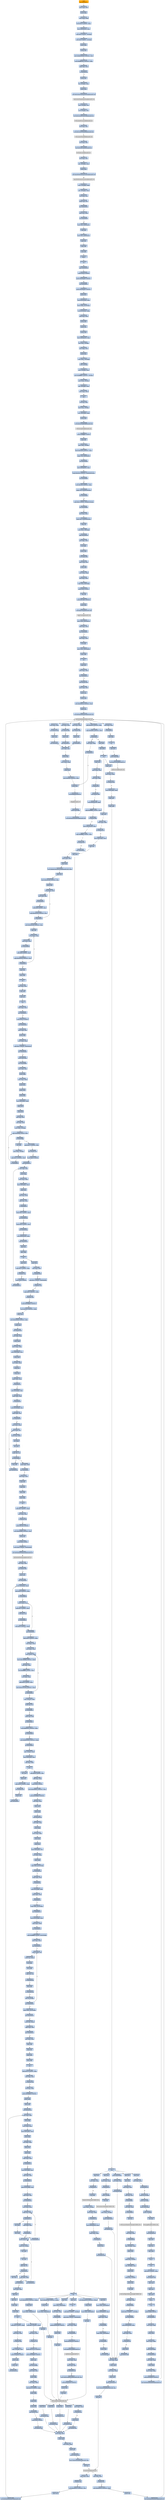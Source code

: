 digraph G {
node[shape=rectangle,style=filled,fillcolor=lightsteelblue,color=lightsteelblue]
bgcolor="transparent"
a0x00406614call_0x0040821c[label="start\ncall 0x0040821c",color="lightgrey",fillcolor="orange"];
a0x0040821cmovl_edi_edi[label="0x0040821c\nmovl %edi, %edi"];
a0x0040821epushl_ebp[label="0x0040821e\npushl %ebp"];
a0x0040821fmovl_esp_ebp[label="0x0040821f\nmovl %esp, %ebp"];
a0x00408221subl_0x10UINT8_esp[label="0x00408221\nsubl $0x10<UINT8>, %esp"];
a0x00408224movl_0x0044a19c_eax[label="0x00408224\nmovl 0x0044a19c, %eax"];
a0x00408229andl_0x0UINT8__8ebp_[label="0x00408229\nandl $0x0<UINT8>, -8(%ebp)"];
a0x0040822dandl_0x0UINT8__4ebp_[label="0x0040822d\nandl $0x0<UINT8>, -4(%ebp)"];
a0x00408231pushl_ebx[label="0x00408231\npushl %ebx"];
a0x00408232pushl_edi[label="0x00408232\npushl %edi"];
a0x00408233movl_0xbb40e64eUINT32_edi[label="0x00408233\nmovl $0xbb40e64e<UINT32>, %edi"];
a0x00408238movl_0xffff0000UINT32_ebx[label="0x00408238\nmovl $0xffff0000<UINT32>, %ebx"];
a0x0040823dcmpl_edi_eax[label="0x0040823d\ncmpl %edi, %eax"];
a0x0040823fje_0x0040824e[label="0x0040823f\nje 0x0040824e"];
a0x0040824epushl_esi[label="0x0040824e\npushl %esi"];
a0x0040824fleal__8ebp__eax[label="0x0040824f\nleal -8(%ebp), %eax"];
a0x00408252pushl_eax[label="0x00408252\npushl %eax"];
a0x00408253call_GetSystemTimeAsFileTime_kernel32_dll[label="0x00408253\ncall GetSystemTimeAsFileTime@kernel32.dll"];
GetSystemTimeAsFileTime_kernel32_dll[label="GetSystemTimeAsFileTime@kernel32.dll",color="lightgrey",fillcolor="lightgrey"];
a0x00408259movl__4ebp__esi[label="0x00408259\nmovl -4(%ebp), %esi"];
a0x0040825cxorl__8ebp__esi[label="0x0040825c\nxorl -8(%ebp), %esi"];
a0x0040825fcall_GetCurrentProcessId_kernel32_dll[label="0x0040825f\ncall GetCurrentProcessId@kernel32.dll"];
GetCurrentProcessId_kernel32_dll[label="GetCurrentProcessId@kernel32.dll",color="lightgrey",fillcolor="lightgrey"];
a0x00408265xorl_eax_esi[label="0x00408265\nxorl %eax, %esi"];
a0x00408267call_GetCurrentThreadId_kernel32_dll[label="0x00408267\ncall GetCurrentThreadId@kernel32.dll"];
GetCurrentThreadId_kernel32_dll[label="GetCurrentThreadId@kernel32.dll",color="lightgrey",fillcolor="lightgrey"];
a0x0040826dxorl_eax_esi[label="0x0040826d\nxorl %eax, %esi"];
a0x0040826fcall_GetTickCount_kernel32_dll[label="0x0040826f\ncall GetTickCount@kernel32.dll"];
GetTickCount_kernel32_dll[label="GetTickCount@kernel32.dll",color="lightgrey",fillcolor="lightgrey"];
a0x00408275xorl_eax_esi[label="0x00408275\nxorl %eax, %esi"];
a0x00408277leal__16ebp__eax[label="0x00408277\nleal -16(%ebp), %eax"];
a0x0040827apushl_eax[label="0x0040827a\npushl %eax"];
a0x0040827bcall_QueryPerformanceCounter_kernel32_dll[label="0x0040827b\ncall QueryPerformanceCounter@kernel32.dll"];
QueryPerformanceCounter_kernel32_dll[label="QueryPerformanceCounter@kernel32.dll",color="lightgrey",fillcolor="lightgrey"];
a0x00408281movl__12ebp__eax[label="0x00408281\nmovl -12(%ebp), %eax"];
a0x00408284xorl__16ebp__eax[label="0x00408284\nxorl -16(%ebp), %eax"];
a0x00408287xorl_eax_esi[label="0x00408287\nxorl %eax, %esi"];
a0x00408289cmpl_edi_esi[label="0x00408289\ncmpl %edi, %esi"];
a0x0040828bjne_0x00408294[label="0x0040828b\njne 0x00408294"];
a0x00408294testl_esi_ebx[label="0x00408294\ntestl %esi, %ebx"];
a0x00408296jne_0x0040829f[label="0x00408296\njne 0x0040829f"];
a0x0040829fmovl_esi_0x0044a19c[label="0x0040829f\nmovl %esi, 0x0044a19c"];
a0x004082a5notl_esi[label="0x004082a5\nnotl %esi"];
a0x004082a7movl_esi_0x0044a1a0[label="0x004082a7\nmovl %esi, 0x0044a1a0"];
a0x004082adpopl_esi[label="0x004082ad\npopl %esi"];
a0x004082aepopl_edi[label="0x004082ae\npopl %edi"];
a0x004082afpopl_ebx[label="0x004082af\npopl %ebx"];
a0x004082b0leave_[label="0x004082b0\nleave "];
a0x004082b1ret[label="0x004082b1\nret"];
a0x00406619jmp_0x00406496[label="0x00406619\njmp 0x00406496"];
a0x00406496pushl_0x58UINT8[label="0x00406496\npushl $0x58<UINT8>"];
a0x00406498pushl_0x40eed0UINT32[label="0x00406498\npushl $0x40eed0<UINT32>"];
a0x0040649dcall_0x0040802c[label="0x0040649d\ncall 0x0040802c"];
a0x0040802cpushl_0x408090UINT32[label="0x0040802c\npushl $0x408090<UINT32>"];
a0x00408031pushl_fs_0[label="0x00408031\npushl %fs:0"];
a0x00408038movl_0x10esp__eax[label="0x00408038\nmovl 0x10(%esp), %eax"];
a0x0040803cmovl_ebp_0x10esp_[label="0x0040803c\nmovl %ebp, 0x10(%esp)"];
a0x00408040leal_0x10esp__ebp[label="0x00408040\nleal 0x10(%esp), %ebp"];
a0x00408044subl_eax_esp[label="0x00408044\nsubl %eax, %esp"];
a0x00408046pushl_ebx[label="0x00408046\npushl %ebx"];
a0x00408047pushl_esi[label="0x00408047\npushl %esi"];
a0x00408048pushl_edi[label="0x00408048\npushl %edi"];
a0x00408049movl_0x0044a19c_eax[label="0x00408049\nmovl 0x0044a19c, %eax"];
a0x0040804exorl_eax__4ebp_[label="0x0040804e\nxorl %eax, -4(%ebp)"];
a0x00408051xorl_ebp_eax[label="0x00408051\nxorl %ebp, %eax"];
a0x00408053pushl_eax[label="0x00408053\npushl %eax"];
a0x00408054movl_esp__24ebp_[label="0x00408054\nmovl %esp, -24(%ebp)"];
a0x00408057pushl__8ebp_[label="0x00408057\npushl -8(%ebp)"];
a0x0040805amovl__4ebp__eax[label="0x0040805a\nmovl -4(%ebp), %eax"];
a0x0040805dmovl_0xfffffffeUINT32__4ebp_[label="0x0040805d\nmovl $0xfffffffe<UINT32>, -4(%ebp)"];
a0x00408064movl_eax__8ebp_[label="0x00408064\nmovl %eax, -8(%ebp)"];
a0x00408067leal__16ebp__eax[label="0x00408067\nleal -16(%ebp), %eax"];
a0x0040806amovl_eax_fs_0[label="0x0040806a\nmovl %eax, %fs:0"];
a0x00408070ret[label="0x00408070\nret"];
a0x004064a2xorl_esi_esi[label="0x004064a2\nxorl %esi, %esi"];
a0x004064a4movl_esi__4ebp_[label="0x004064a4\nmovl %esi, -4(%ebp)"];
a0x004064a7leal__104ebp__eax[label="0x004064a7\nleal -104(%ebp), %eax"];
a0x004064aapushl_eax[label="0x004064aa\npushl %eax"];
a0x004064abcall_GetStartupInfoA_kernel32_dll[label="0x004064ab\ncall GetStartupInfoA@kernel32.dll"];
GetStartupInfoA_kernel32_dll[label="GetStartupInfoA@kernel32.dll",color="lightgrey",fillcolor="lightgrey"];
a0x004064b1pushl_0xfffffffeUINT8[label="0x004064b1\npushl $0xfffffffe<UINT8>"];
a0x004064b3popl_edi[label="0x004064b3\npopl %edi"];
a0x004064b4movl_edi__4ebp_[label="0x004064b4\nmovl %edi, -4(%ebp)"];
a0x004064b7movl_0x5a4dUINT32_eax[label="0x004064b7\nmovl $0x5a4d<UINT32>, %eax"];
a0x004064bccmpw_ax_0x00400000[label="0x004064bc\ncmpw %ax, 0x00400000"];
a0x004064c3jne_0x004064fd[label="0x004064c3\njne 0x004064fd"];
a0x004064c5movl_0x0040003c_eax[label="0x004064c5\nmovl 0x0040003c, %eax"];
a0x004064cacmpl_0x4550UINT32_0x400000eax_[label="0x004064ca\ncmpl $0x4550<UINT32>, 0x400000(%eax)"];
a0x004064d4jne_0x004064fd[label="0x004064d4\njne 0x004064fd"];
a0x004064d6movl_0x10bUINT32_ecx[label="0x004064d6\nmovl $0x10b<UINT32>, %ecx"];
a0x004064dbcmpw_cx_0x400018eax_[label="0x004064db\ncmpw %cx, 0x400018(%eax)"];
a0x004064e2jne_0x004064fd[label="0x004064e2\njne 0x004064fd"];
a0x004064e4cmpl_0xeUINT8_0x400074eax_[label="0x004064e4\ncmpl $0xe<UINT8>, 0x400074(%eax)"];
a0x004064ebjbe_0x004064fd[label="0x004064eb\njbe 0x004064fd"];
a0x004064edxorl_ecx_ecx[label="0x004064ed\nxorl %ecx, %ecx"];
a0x004064efcmpl_esi_0x4000e8eax_[label="0x004064ef\ncmpl %esi, 0x4000e8(%eax)"];
a0x004064f5setne_cl[label="0x004064f5\nsetne %cl"];
a0x004064f8movl_ecx__28ebp_[label="0x004064f8\nmovl %ecx, -28(%ebp)"];
a0x004064fbjmp_0x00406500[label="0x004064fb\njmp 0x00406500"];
a0x00406500xorl_ebx_ebx[label="0x00406500\nxorl %ebx, %ebx"];
a0x00406502incl_ebx[label="0x00406502\nincl %ebx"];
a0x00406503pushl_ebx[label="0x00406503\npushl %ebx"];
a0x00406504call_0x00407ffb[label="0x00406504\ncall 0x00407ffb"];
a0x00407ffbmovl_edi_edi[label="0x00407ffb\nmovl %edi, %edi"];
a0x00407ffdpushl_ebp[label="0x00407ffd\npushl %ebp"];
a0x00407ffemovl_esp_ebp[label="0x00407ffe\nmovl %esp, %ebp"];
a0x00408000xorl_eax_eax[label="0x00408000\nxorl %eax, %eax"];
a0x00408002cmpl_eax_0x8ebp_[label="0x00408002\ncmpl %eax, 0x8(%ebp)"];
a0x00408005pushl_0x0UINT8[label="0x00408005\npushl $0x0<UINT8>"];
a0x00408007sete_al[label="0x00408007\nsete %al"];
a0x0040800apushl_0x1000UINT32[label="0x0040800a\npushl $0x1000<UINT32>"];
a0x0040800fpushl_eax[label="0x0040800f\npushl %eax"];
a0x00408010call_HeapCreate_kernel32_dll[label="0x00408010\ncall HeapCreate@kernel32.dll"];
HeapCreate_kernel32_dll[label="HeapCreate@kernel32.dll",color="lightgrey",fillcolor="lightgrey"];
a0x00408016movl_eax_0x0044b1d4[label="0x00408016\nmovl %eax, 0x0044b1d4"];
a0x0040801btestl_eax_eax[label="0x0040801b\ntestl %eax, %eax"];
a0x0040801djne_0x00408021[label="0x0040801d\njne 0x00408021"];
a0x00408021xorl_eax_eax[label="0x00408021\nxorl %eax, %eax"];
a0x00408023incl_eax[label="0x00408023\nincl %eax"];
a0x00408024movl_eax_0x0044b808[label="0x00408024\nmovl %eax, 0x0044b808"];
a0x00408029popl_ebp[label="0x00408029\npopl %ebp"];
a0x0040802aret[label="0x0040802a\nret"];
a0x00406509popl_ecx[label="0x00406509\npopl %ecx"];
a0x0040650atestl_eax_eax[label="0x0040650a\ntestl %eax, %eax"];
a0x0040650cjne_0x00406516[label="0x0040650c\njne 0x00406516"];
a0x00406516call_0x00407e6e[label="0x00406516\ncall 0x00407e6e"];
a0x00407e6emovl_edi_edi[label="0x00407e6e\nmovl %edi, %edi"];
a0x00407e70pushl_esi[label="0x00407e70\npushl %esi"];
a0x00407e71pushl_edi[label="0x00407e71\npushl %edi"];
a0x00407e72movl_0x40dc5cUINT32_esi[label="0x00407e72\nmovl $0x40dc5c<UINT32>, %esi"];
a0x00407e77pushl_esi[label="0x00407e77\npushl %esi"];
a0x00407e78call_GetModuleHandleW_kernel32_dll[label="0x00407e78\ncall GetModuleHandleW@kernel32.dll"];
GetModuleHandleW_kernel32_dll[label="GetModuleHandleW@kernel32.dll",color="lightgrey",fillcolor="lightgrey"];
a0x00407e7etestl_eax_eax[label="0x00407e7e\ntestl %eax, %eax"];
a0x00407e80jne_0x00407e89[label="0x00407e80\njne 0x00407e89"];
a0x00407e82pushl_esi[label="0x00407e82\npushl %esi"];
a0x00407e83call_0x00406c78[label="0x00407e83\ncall 0x00406c78"];
a0x00406c78movl_edi_edi[label="0x00406c78\nmovl %edi, %edi"];
a0x00406c7apushl_ebp[label="0x00406c7a\npushl %ebp"];
a0x00406c7bmovl_esp_ebp[label="0x00406c7b\nmovl %esp, %ebp"];
a0x00406c7dpushl_edi[label="0x00406c7d\npushl %edi"];
a0x00406c7emovl_0x3e8UINT32_edi[label="0x00406c7e\nmovl $0x3e8<UINT32>, %edi"];
a0x00406c83pushl_edi[label="0x00406c83\npushl %edi"];
a0x00406c84call_Sleep_kernel32_dll[label="0x00406c84\ncall Sleep@kernel32.dll"];
Sleep_kernel32_dll[label="Sleep@kernel32.dll",color="lightgrey",fillcolor="lightgrey"];
a0x00406c8apushl_0x8ebp_[label="0x00406c8a\npushl 0x8(%ebp)"];
a0x00406c8dcall_GetModuleHandleW_kernel32_dll[label="0x00406c8d\ncall GetModuleHandleW@kernel32.dll"];
a0x00406c93addl_0x3e8UINT32_edi[label="0x00406c93\naddl $0x3e8<UINT32>, %edi"];
a0x00406c99cmpl_0xea60UINT32_edi[label="0x00406c99\ncmpl $0xea60<UINT32>, %edi"];
a0x00406c9fja_0x00406ca5[label="0x00406c9f\nja 0x00406ca5"];
a0x00406ca1testl_eax_eax[label="0x00406ca1\ntestl %eax, %eax"];
a0x00406ca3je_0x00406c83[label="0x00406ca3\nje 0x00406c83"];
a0x00406ca5popl_edi[label="0x00406ca5\npopl %edi"];
a0x00406ca6popl_ebp[label="0x00406ca6\npopl %ebp"];
a0x00406ca7ret[label="0x00406ca7\nret"];
a0x00407e88popl_ecx[label="0x00407e88\npopl %ecx"];
a0x00407e89movl_eax_edi[label="0x00407e89\nmovl %eax, %edi"];
a0x00407e8btestl_edi_edi[label="0x00407e8b\ntestl %edi, %edi"];
a0x00407e8dje_0x00407ff1[label="0x00407e8d\nje 0x00407ff1"];
a0x00407ff1call_0x00407b88[label="0x00407ff1\ncall 0x00407b88"];
a0x00407b88movl_0x0044a190_eax[label="0x00407b88\nmovl 0x0044a190, %eax"];
a0x00407b8dcmpl_0xffffffffUINT8_eax[label="0x00407b8d\ncmpl $0xffffffff<UINT8>, %eax"];
a0x00407b90je_0x00407ba8[label="0x00407b90\nje 0x00407ba8"];
a0x00407ba8movl_0x0044a194_eax[label="0x00407ba8\nmovl 0x0044a194, %eax"];
a0x00407badcmpl_0xffffffffUINT8_eax[label="0x00407bad\ncmpl $0xffffffff<UINT8>, %eax"];
a0x00407bb0je_0x00407bc0[label="0x00407bb0\nje 0x00407bc0"];
a0x00407bc0jmp_0x004085c4[label="0x00407bc0\njmp 0x004085c4"];
a0x004085c4movl_edi_edi[label="0x004085c4\nmovl %edi, %edi"];
a0x004085c6pushl_ebx[label="0x004085c6\npushl %ebx"];
a0x004085c7movl_DeleteCriticalSection_kernel32_dll_ebx[label="0x004085c7\nmovl DeleteCriticalSection@kernel32.dll, %ebx"];
a0x004085cdpushl_esi[label="0x004085cd\npushl %esi"];
a0x004085cemovl_0x44a1a8UINT32_esi[label="0x004085ce\nmovl $0x44a1a8<UINT32>, %esi"];
a0x004085d3pushl_edi[label="0x004085d3\npushl %edi"];
a0x004085d4movl_esi__edi[label="0x004085d4\nmovl (%esi), %edi"];
a0x004085d6testl_edi_edi[label="0x004085d6\ntestl %edi, %edi"];
a0x004085d8je_0x004085ed[label="0x004085d8\nje 0x004085ed"];
a0x004085edaddl_0x8UINT8_esi[label="0x004085ed\naddl $0x8<UINT8>, %esi"];
a0x004085f0cmpl_0x44a2c8UINT32_esi[label="0x004085f0\ncmpl $0x44a2c8<UINT32>, %esi"];
a0x004085f6jl_0x004085d4[label="0x004085f6\njl 0x004085d4"];
a0x004085f8movl_0x44a1a8UINT32_esi[label="0x004085f8\nmovl $0x44a1a8<UINT32>, %esi"];
a0x004085fdpopl_edi[label="0x004085fd\npopl %edi"];
a0x004085femovl_esi__eax[label="0x004085fe\nmovl (%esi), %eax"];
a0x00408600testl_eax_eax[label="0x00408600\ntestl %eax, %eax"];
a0x00408602je_0x0040860d[label="0x00408602\nje 0x0040860d"];
a0x0040860daddl_0x8UINT8_esi[label="0x0040860d\naddl $0x8<UINT8>, %esi"];
a0x00408610cmpl_0x44a2c8UINT32_esi[label="0x00408610\ncmpl $0x44a2c8<UINT32>, %esi"];
a0x00408616jl_0x004085fe[label="0x00408616\njl 0x004085fe"];
a0x00408618popl_esi[label="0x00408618\npopl %esi"];
a0x00408619popl_ebx[label="0x00408619\npopl %ebx"];
a0x0040861aret[label="0x0040861a\nret"];
a0x00407ff6xorl_eax_eax[label="0x00407ff6\nxorl %eax, %eax"];
a0x00407ff8popl_edi[label="0x00407ff8\npopl %edi"];
a0x00407ff9popl_esi[label="0x00407ff9\npopl %esi"];
a0x00407ffaret[label="0x00407ffa\nret"];
a0x0040651btestl_eax_eax[label="0x0040651b\ntestl %eax, %eax"];
a0x0040651djne_0x00406527[label="0x0040651d\njne 0x00406527"];
a0x0040651fpushl_0x10UINT8[label="0x0040651f\npushl $0x10<UINT8>"];
a0x00406521call_0x0040646d[label="0x00406521\ncall 0x0040646d"];
a0x0040646dmovl_edi_edi[label="0x0040646d\nmovl %edi, %edi"];
a0x0040646fpushl_ebp[label="0x0040646f\npushl %ebp"];
a0x00406470movl_esp_ebp[label="0x00406470\nmovl %esp, %ebp"];
a0x00406472cmpl_0x1UINT8_0x0044acd4[label="0x00406472\ncmpl $0x1<UINT8>, 0x0044acd4"];
a0x00406479jne_0x00406480[label="0x00406479\njne 0x00406480"];
a0x00406480pushl_0x8ebp_[label="0x00406480\npushl 0x8(%ebp)"];
a0x00406483call_0x00406fb0[label="0x00406483\ncall 0x00406fb0"];
a0x00406fb0movl_edi_edi[label="0x00406fb0\nmovl %edi, %edi"];
a0x00406fb2pushl_ebp[label="0x00406fb2\npushl %ebp"];
a0x00406fb3movl_esp_ebp[label="0x00406fb3\nmovl %esp, %ebp"];
a0x00406fb5pushl_ecx[label="0x00406fb5\npushl %ecx"];
a0x00406fb6pushl_ecx[label="0x00406fb6\npushl %ecx"];
a0x00406fb7pushl_ebx[label="0x00406fb7\npushl %ebx"];
a0x00406fb8movl_0x8ebp__ebx[label="0x00406fb8\nmovl 0x8(%ebp), %ebx"];
a0x00406fbbpushl_esi[label="0x00406fbb\npushl %esi"];
a0x00406fbcpushl_edi[label="0x00406fbc\npushl %edi"];
a0x00406fbdxorl_esi_esi[label="0x00406fbd\nxorl %esi, %esi"];
a0x00406fbfxorl_edi_edi[label="0x00406fbf\nxorl %edi, %edi"];
a0x00406fc1movl_edi__4ebp_[label="0x00406fc1\nmovl %edi, -4(%ebp)"];
a0x00406fc4cmpl_0x44a088edi8__ebx[label="0x00406fc4\ncmpl 0x44a088(,%edi,8), %ebx"];
a0x00406fcbje_0x00406fd6[label="0x00406fcb\nje 0x00406fd6"];
a0x00406fcdincl_edi[label="0x00406fcd\nincl %edi"];
a0x00406fcemovl_edi__4ebp_[label="0x00406fce\nmovl %edi, -4(%ebp)"];
a0x00406fd1cmpl_0x17UINT8_edi[label="0x00406fd1\ncmpl $0x17<UINT8>, %edi"];
a0x00406fd4jb_0x00406fc4[label="0x00406fd4\njb 0x00406fc4"];
a0x00406fd6cmpl_0x17UINT8_edi[label="0x00406fd6\ncmpl $0x17<UINT8>, %edi"];
a0x00406fd9jae_0x00407156[label="0x00406fd9\njae 0x00407156"];
a0x00406fdfpushl_0x3UINT8[label="0x00406fdf\npushl $0x3<UINT8>"];
a0x00406fe1call_0x0040927d[label="0x00406fe1\ncall 0x0040927d"];
a0x0040927dmovl_edi_edi[label="0x0040927d\nmovl %edi, %edi"];
a0x0040927fpushl_ebp[label="0x0040927f\npushl %ebp"];
a0x00409280movl_esp_ebp[label="0x00409280\nmovl %esp, %ebp"];
a0x00409282movl_0x8ebp__ecx[label="0x00409282\nmovl 0x8(%ebp), %ecx"];
a0x00409285pushl_esi[label="0x00409285\npushl %esi"];
a0x00409286xorl_esi_esi[label="0x00409286\nxorl %esi, %esi"];
a0x00409288cmpl_esi_ecx[label="0x00409288\ncmpl %esi, %ecx"];
a0x0040928ajl_0x004092aa[label="0x0040928a\njl 0x004092aa"];
a0x0040928ccmpl_0x2UINT8_ecx[label="0x0040928c\ncmpl $0x2<UINT8>, %ecx"];
a0x0040928fjle_0x0040929d[label="0x0040928f\njle 0x0040929d"];
a0x00409291cmpl_0x3UINT8_ecx[label="0x00409291\ncmpl $0x3<UINT8>, %ecx"];
a0x00409294jne_0x004092aa[label="0x00409294\njne 0x004092aa"];
a0x00409296movl_0x0044acd4_eax[label="0x00409296\nmovl 0x0044acd4, %eax"];
a0x0040929bjmp_0x004092c5[label="0x0040929b\njmp 0x004092c5"];
a0x004092c5popl_esi[label="0x004092c5\npopl %esi"];
a0x004092c6popl_ebp[label="0x004092c6\npopl %ebp"];
a0x004092c7ret[label="0x004092c7\nret"];
a0x00406fe6popl_ecx[label="0x00406fe6\npopl %ecx"];
a0x00406fe7cmpl_0x1UINT8_eax[label="0x00406fe7\ncmpl $0x1<UINT8>, %eax"];
a0x00406feaje_0x00407124[label="0x00406fea\nje 0x00407124"];
a0x00406ff0pushl_0x3UINT8[label="0x00406ff0\npushl $0x3<UINT8>"];
a0x00406ff2call_0x0040927d[label="0x00406ff2\ncall 0x0040927d"];
a0x00406ff7popl_ecx[label="0x00406ff7\npopl %ecx"];
a0x00406ff8testl_eax_eax[label="0x00406ff8\ntestl %eax, %eax"];
a0x00406ffajne_0x00407009[label="0x00406ffa\njne 0x00407009"];
a0x00406ffccmpl_0x1UINT8_0x0044a064[label="0x00406ffc\ncmpl $0x1<UINT8>, 0x0044a064"];
a0x00407003je_0x00407124[label="0x00407003\nje 0x00407124"];
a0x00407009cmpl_0xfcUINT32_ebx[label="0x00407009\ncmpl $0xfc<UINT32>, %ebx"];
a0x0040700fje_0x00407156[label="0x0040700f\nje 0x00407156"];
a0x00407015pushl_0x40dbb0UINT32[label="0x00407015\npushl $0x40dbb0<UINT32>"];
a0x0040701amovl_0x314UINT32_ebx[label="0x0040701a\nmovl $0x314<UINT32>, %ebx"];
a0x0040701fpushl_ebx[label="0x0040701f\npushl %ebx"];
a0x00407020movl_0x44ada0UINT32_edi[label="0x00407020\nmovl $0x44ada0<UINT32>, %edi"];
a0x00407025pushl_edi[label="0x00407025\npushl %edi"];
a0x00407026call_0x004087b6[label="0x00407026\ncall 0x004087b6"];
a0x004087b6movl_edi_edi[label="0x004087b6\nmovl %edi, %edi"];
a0x004087b8pushl_ebp[label="0x004087b8\npushl %ebp"];
a0x004087b9movl_esp_ebp[label="0x004087b9\nmovl %esp, %ebp"];
a0x004087bbmovl_0x8ebp__ecx[label="0x004087bb\nmovl 0x8(%ebp), %ecx"];
a0x004087bepushl_ebx[label="0x004087be\npushl %ebx"];
a0x004087bfxorl_ebx_ebx[label="0x004087bf\nxorl %ebx, %ebx"];
a0x004087c1pushl_esi[label="0x004087c1\npushl %esi"];
a0x004087c2pushl_edi[label="0x004087c2\npushl %edi"];
a0x004087c3cmpl_ebx_ecx[label="0x004087c3\ncmpl %ebx, %ecx"];
a0x004087c5je_0x004087ce[label="0x004087c5\nje 0x004087ce"];
a0x004087c7movl_0xcebp__edi[label="0x004087c7\nmovl 0xc(%ebp), %edi"];
a0x004087cacmpl_ebx_edi[label="0x004087ca\ncmpl %ebx, %edi"];
a0x004087ccja_0x004087e9[label="0x004087cc\nja 0x004087e9"];
a0x004087e9movl_0x10ebp__esi[label="0x004087e9\nmovl 0x10(%ebp), %esi"];
a0x004087eccmpl_ebx_esi[label="0x004087ec\ncmpl %ebx, %esi"];
a0x004087eejne_0x004087f4[label="0x004087ee\njne 0x004087f4"];
a0x004087f4movl_ecx_edx[label="0x004087f4\nmovl %ecx, %edx"];
a0x004087f6movb_esi__al[label="0x004087f6\nmovb (%esi), %al"];
a0x004087f8movb_al_edx_[label="0x004087f8\nmovb %al, (%edx)"];
a0x004087faincl_edx[label="0x004087fa\nincl %edx"];
a0x004087fbincl_esi[label="0x004087fb\nincl %esi"];
a0x004087fccmpb_bl_al[label="0x004087fc\ncmpb %bl, %al"];
a0x004087feje_0x00408803[label="0x004087fe\nje 0x00408803"];
a0x00408800decl_edi[label="0x00408800\ndecl %edi"];
a0x00408801jne_0x004087f6[label="0x00408801\njne 0x004087f6"];
a0x00408803cmpl_ebx_edi[label="0x00408803\ncmpl %ebx, %edi"];
a0x00408805jne_0x00408817[label="0x00408805\njne 0x00408817"];
a0x00408817xorl_eax_eax[label="0x00408817\nxorl %eax, %eax"];
a0x00408819popl_edi[label="0x00408819\npopl %edi"];
a0x0040881apopl_esi[label="0x0040881a\npopl %esi"];
a0x0040881bpopl_ebx[label="0x0040881b\npopl %ebx"];
a0x0040881cpopl_ebp[label="0x0040881c\npopl %ebp"];
a0x0040881dret[label="0x0040881d\nret"];
a0x0040702baddl_0xcUINT8_esp[label="0x0040702b\naddl $0xc<UINT8>, %esp"];
a0x0040702etestl_eax_eax[label="0x0040702e\ntestl %eax, %eax"];
a0x00407030je_0x0040703f[label="0x00407030\nje 0x0040703f"];
a0x0040703fpushl_0x104UINT32[label="0x0040703f\npushl $0x104<UINT32>"];
a0x00407044movl_0x44adb9UINT32_esi[label="0x00407044\nmovl $0x44adb9<UINT32>, %esi"];
a0x00407049pushl_esi[label="0x00407049\npushl %esi"];
a0x0040704apushl_0x0UINT8[label="0x0040704a\npushl $0x0<UINT8>"];
a0x0040704cmovb_0x0UINT8_0x0044aebd[label="0x0040704c\nmovb $0x0<UINT8>, 0x0044aebd"];
a0x00407053call_GetModuleFileNameA_kernel32_dll[label="0x00407053\ncall GetModuleFileNameA@kernel32.dll"];
GetModuleFileNameA_kernel32_dll[label="GetModuleFileNameA@kernel32.dll",color="lightgrey",fillcolor="lightgrey"];
a0x00407059testl_eax_eax[label="0x00407059\ntestl %eax, %eax"];
a0x0040705bjne_0x00407083[label="0x0040705b\njne 0x00407083"];
a0x00407083pushl_esi[label="0x00407083\npushl %esi"];
a0x00407084call_0x00408820[label="0x00407084\ncall 0x00408820"];
a0x00408820movl_0x4esp__ecx[label="0x00408820\nmovl 0x4(%esp), %ecx"];
a0x00408824testl_0x3UINT32_ecx[label="0x00408824\ntestl $0x3<UINT32>, %ecx"];
a0x0040882aje_0x00408850[label="0x0040882a\nje 0x00408850"];
a0x0040882cmovb_ecx__al[label="0x0040882c\nmovb (%ecx), %al"];
a0x0040882eaddl_0x1UINT8_ecx[label="0x0040882e\naddl $0x1<UINT8>, %ecx"];
a0x00408831testb_al_al[label="0x00408831\ntestb %al, %al"];
a0x00408833je_0x00408883[label="0x00408833\nje 0x00408883"];
a0x00408835testl_0x3UINT32_ecx[label="0x00408835\ntestl $0x3<UINT32>, %ecx"];
a0x0040883bjne_0x0040882c[label="0x0040883b\njne 0x0040882c"];
a0x0040883daddl_0x0UINT32_eax[label="0x0040883d\naddl $0x0<UINT32>, %eax"];
a0x00408842leal_esp__esp[label="0x00408842\nleal (%esp), %esp"];
a0x00408849leal_esp__esp[label="0x00408849\nleal (%esp), %esp"];
a0x00408850movl_ecx__eax[label="0x00408850\nmovl (%ecx), %eax"];
a0x00408852movl_0x7efefeffUINT32_edx[label="0x00408852\nmovl $0x7efefeff<UINT32>, %edx"];
a0x00408857addl_eax_edx[label="0x00408857\naddl %eax, %edx"];
a0x00408859xorl_0xffffffffUINT8_eax[label="0x00408859\nxorl $0xffffffff<UINT8>, %eax"];
a0x0040885cxorl_edx_eax[label="0x0040885c\nxorl %edx, %eax"];
a0x0040885eaddl_0x4UINT8_ecx[label="0x0040885e\naddl $0x4<UINT8>, %ecx"];
a0x00408861testl_0x81010100UINT32_eax[label="0x00408861\ntestl $0x81010100<UINT32>, %eax"];
a0x00408866je_0x00408850[label="0x00408866\nje 0x00408850"];
a0x00408868movl__4ecx__eax[label="0x00408868\nmovl -4(%ecx), %eax"];
a0x0040886btestb_al_al[label="0x0040886b\ntestb %al, %al"];
a0x0040886dje_0x004088a1[label="0x0040886d\nje 0x004088a1"];
a0x0040886ftestb_ah_ah[label="0x0040886f\ntestb %ah, %ah"];
a0x00408871je_0x00408897[label="0x00408871\nje 0x00408897"];
a0x00408873testl_0xff0000UINT32_eax[label="0x00408873\ntestl $0xff0000<UINT32>, %eax"];
a0x00408878je_0x0040888d[label="0x00408878\nje 0x0040888d"];
a0x0040887atestl_0xff000000UINT32_eax[label="0x0040887a\ntestl $0xff000000<UINT32>, %eax"];
a0x0040887fje_0x00408883[label="0x0040887f\nje 0x00408883"];
a0x00408883leal__1ecx__eax[label="0x00408883\nleal -1(%ecx), %eax"];
a0x00408886movl_0x4esp__ecx[label="0x00408886\nmovl 0x4(%esp), %ecx"];
a0x0040888asubl_ecx_eax[label="0x0040888a\nsubl %ecx, %eax"];
a0x0040888cret[label="0x0040888c\nret"];
a0x00407089incl_eax[label="0x00407089\nincl %eax"];
a0x0040708apopl_ecx[label="0x0040708a\npopl %ecx"];
a0x0040708bcmpl_0x3cUINT8_eax[label="0x0040708b\ncmpl $0x3c<UINT8>, %eax"];
a0x0040708ejbe_0x004070c8[label="0x0040708e\njbe 0x004070c8"];
a0x00407090pushl_esi[label="0x00407090\npushl %esi"];
a0x00407091call_0x00408820[label="0x00407091\ncall 0x00408820"];
a0x00407096subl_0x3bUINT8_esi[label="0x00407096\nsubl $0x3b<UINT8>, %esi"];
a0x00407099addl_esi_eax[label="0x00407099\naddl %esi, %eax"];
a0x0040709bpushl_0x3UINT8[label="0x0040709b\npushl $0x3<UINT8>"];
a0x0040709dmovl_0x44b0b4UINT32_ecx[label="0x0040709d\nmovl $0x44b0b4<UINT32>, %ecx"];
a0x004070a2pushl_0x40db94UINT32[label="0x004070a2\npushl $0x40db94<UINT32>"];
a0x004070a7subl_eax_ecx[label="0x004070a7\nsubl %eax, %ecx"];
a0x004070a9pushl_ecx[label="0x004070a9\npushl %ecx"];
a0x004070aapushl_eax[label="0x004070aa\npushl %eax"];
a0x004070abcall_0x004091c8[label="0x004070ab\ncall 0x004091c8"];
a0x004091c8movl_edi_edi[label="0x004091c8\nmovl %edi, %edi"];
a0x004091capushl_ebp[label="0x004091ca\npushl %ebp"];
a0x004091cbmovl_esp_ebp[label="0x004091cb\nmovl %esp, %ebp"];
a0x004091cdpushl_ebx[label="0x004091cd\npushl %ebx"];
a0x004091cepushl_esi[label="0x004091ce\npushl %esi"];
a0x004091cfmovl_0x8ebp__esi[label="0x004091cf\nmovl 0x8(%ebp), %esi"];
a0x004091d2xorl_ebx_ebx[label="0x004091d2\nxorl %ebx, %ebx"];
a0x004091d4pushl_edi[label="0x004091d4\npushl %edi"];
a0x004091d5cmpl_ebx_0x14ebp_[label="0x004091d5\ncmpl %ebx, 0x14(%ebp)"];
a0x004091d8jne_0x004091ea[label="0x004091d8\njne 0x004091ea"];
a0x004091eacmpl_ebx_esi[label="0x004091ea\ncmpl %ebx, %esi"];
a0x004091ecje_0x004091f5[label="0x004091ec\nje 0x004091f5"];
a0x004091eemovl_0xcebp__edi[label="0x004091ee\nmovl 0xc(%ebp), %edi"];
a0x004091f1cmpl_ebx_edi[label="0x004091f1\ncmpl %ebx, %edi"];
a0x004091f3ja_0x00409210[label="0x004091f3\nja 0x00409210"];
a0x00409210cmpl_ebx_0x14ebp_[label="0x00409210\ncmpl %ebx, 0x14(%ebp)"];
a0x00409213jne_0x00409219[label="0x00409213\njne 0x00409219"];
a0x00409219movl_0x10ebp__edx[label="0x00409219\nmovl 0x10(%ebp), %edx"];
a0x0040921ccmpl_ebx_edx[label="0x0040921c\ncmpl %ebx, %edx"];
a0x0040921ejne_0x00409224[label="0x0040921e\njne 0x00409224"];
a0x00409224cmpl_0xffffffffUINT8_0x14ebp_[label="0x00409224\ncmpl $0xffffffff<UINT8>, 0x14(%ebp)"];
a0x00409228movl_esi_eax[label="0x00409228\nmovl %esi, %eax"];
a0x0040922ajne_0x0040923b[label="0x0040922a\njne 0x0040923b"];
a0x0040923bmovb_edx__cl[label="0x0040923b\nmovb (%edx), %cl"];
a0x0040923dmovb_cl_eax_[label="0x0040923d\nmovb %cl, (%eax)"];
a0x0040923fincl_eax[label="0x0040923f\nincl %eax"];
a0x00409240incl_edx[label="0x00409240\nincl %edx"];
a0x00409241cmpb_bl_cl[label="0x00409241\ncmpb %bl, %cl"];
a0x00409243je_0x0040924d[label="0x00409243\nje 0x0040924d"];
a0x00409245decl_edi[label="0x00409245\ndecl %edi"];
a0x00409246je_0x0040924d[label="0x00409246\nje 0x0040924d"];
a0x00409248decl_0x14ebp_[label="0x00409248\ndecl 0x14(%ebp)"];
a0x0040924bjne_0x0040923b[label="0x0040924b\njne 0x0040923b"];
a0x0040924dcmpl_ebx_0x14ebp_[label="0x0040924d\ncmpl %ebx, 0x14(%ebp)"];
a0x00409250jne_0x00409254[label="0x00409250\njne 0x00409254"];
a0x00409252movb_bl_eax_[label="0x00409252\nmovb %bl, (%eax)"];
a0x00409254cmpl_ebx_edi[label="0x00409254\ncmpl %ebx, %edi"];
a0x00409256jne_0x004091e3[label="0x00409256\njne 0x004091e3"];
a0x004091e3xorl_eax_eax[label="0x004091e3\nxorl %eax, %eax"];
a0x004091e5popl_edi[label="0x004091e5\npopl %edi"];
a0x004091e6popl_esi[label="0x004091e6\npopl %esi"];
a0x004091e7popl_ebx[label="0x004091e7\npopl %ebx"];
a0x004091e8popl_ebp[label="0x004091e8\npopl %ebp"];
a0x004091e9ret[label="0x004091e9\nret"];
a0x004070b0addl_0x14UINT8_esp[label="0x004070b0\naddl $0x14<UINT8>, %esp"];
a0x004070b3testl_eax_eax[label="0x004070b3\ntestl %eax, %eax"];
a0x004070b5je_0x004070c8[label="0x004070b5\nje 0x004070c8"];
a0x004070c8xorl_esi_esi[label="0x004070c8\nxorl %esi, %esi"];
a0x004070capushl_0x40db90UINT32[label="0x004070ca\npushl $0x40db90<UINT32>"];
a0x004070cfpushl_ebx[label="0x004070cf\npushl %ebx"];
a0x004070d0pushl_edi[label="0x004070d0\npushl %edi"];
a0x004070d1call_0x00409154[label="0x004070d1\ncall 0x00409154"];
a0x00409154movl_edi_edi[label="0x00409154\nmovl %edi, %edi"];
a0x00409156pushl_ebp[label="0x00409156\npushl %ebp"];
a0x00409157movl_esp_ebp[label="0x00409157\nmovl %esp, %ebp"];
a0x00409159movl_0x8ebp__eax[label="0x00409159\nmovl 0x8(%ebp), %eax"];
a0x0040915cpushl_ebx[label="0x0040915c\npushl %ebx"];
a0x0040915dxorl_ebx_ebx[label="0x0040915d\nxorl %ebx, %ebx"];
a0x0040915fpushl_esi[label="0x0040915f\npushl %esi"];
a0x00409160pushl_edi[label="0x00409160\npushl %edi"];
a0x00409161cmpl_ebx_eax[label="0x00409161\ncmpl %ebx, %eax"];
a0x00409163je_0x0040916c[label="0x00409163\nje 0x0040916c"];
a0x00409165movl_0xcebp__edi[label="0x00409165\nmovl 0xc(%ebp), %edi"];
a0x00409168cmpl_ebx_edi[label="0x00409168\ncmpl %ebx, %edi"];
a0x0040916aja_0x00409187[label="0x0040916a\nja 0x00409187"];
a0x00409187movl_0x10ebp__esi[label="0x00409187\nmovl 0x10(%ebp), %esi"];
a0x0040918acmpl_ebx_esi[label="0x0040918a\ncmpl %ebx, %esi"];
a0x0040918cjne_0x00409192[label="0x0040918c\njne 0x00409192"];
a0x00409192movl_eax_edx[label="0x00409192\nmovl %eax, %edx"];
a0x00409194cmpb_bl_edx_[label="0x00409194\ncmpb %bl, (%edx)"];
a0x00409196je_0x0040919c[label="0x00409196\nje 0x0040919c"];
a0x00409198incl_edx[label="0x00409198\nincl %edx"];
a0x00409199decl_edi[label="0x00409199\ndecl %edi"];
a0x0040919ajne_0x00409194[label="0x0040919a\njne 0x00409194"];
a0x0040919ccmpl_ebx_edi[label="0x0040919c\ncmpl %ebx, %edi"];
a0x0040919eje_0x0040918e[label="0x0040919e\nje 0x0040918e"];
a0x004091a0movb_esi__cl[label="0x004091a0\nmovb (%esi), %cl"];
a0x004091a2movb_cl_edx_[label="0x004091a2\nmovb %cl, (%edx)"];
a0x004091a4incl_edx[label="0x004091a4\nincl %edx"];
a0x004091a5incl_esi[label="0x004091a5\nincl %esi"];
a0x004091a6cmpb_bl_cl[label="0x004091a6\ncmpb %bl, %cl"];
a0x004091a8je_0x004091ad[label="0x004091a8\nje 0x004091ad"];
a0x004091aadecl_edi[label="0x004091aa\ndecl %edi"];
a0x004091abjne_0x004091a0[label="0x004091ab\njne 0x004091a0"];
a0x004091adcmpl_ebx_edi[label="0x004091ad\ncmpl %ebx, %edi"];
a0x004091afjne_0x004091c1[label="0x004091af\njne 0x004091c1"];
a0x004091c1xorl_eax_eax[label="0x004091c1\nxorl %eax, %eax"];
a0x004091c3popl_edi[label="0x004091c3\npopl %edi"];
a0x004091c4popl_esi[label="0x004091c4\npopl %esi"];
a0x004091c5popl_ebx[label="0x004091c5\npopl %ebx"];
a0x004091c6popl_ebp[label="0x004091c6\npopl %ebp"];
a0x004091c7ret[label="0x004091c7\nret"];
a0x004070d6addl_0xcUINT8_esp[label="0x004070d6\naddl $0xc<UINT8>, %esp"];
a0x004070d9testl_eax_eax[label="0x004070d9\ntestl %eax, %eax"];
a0x004070dbje_0x004070ea[label="0x004070db\nje 0x004070ea"];
a0x004070eamovl__4ebp__eax[label="0x004070ea\nmovl -4(%ebp), %eax"];
a0x004070edpushl_0x44a08ceax8_[label="0x004070ed\npushl 0x44a08c(,%eax,8)"];
a0x004070f4pushl_ebx[label="0x004070f4\npushl %ebx"];
a0x004070f5pushl_edi[label="0x004070f5\npushl %edi"];
a0x004070f6call_0x00409154[label="0x004070f6\ncall 0x00409154"];
a0x004070fbaddl_0xcUINT8_esp[label="0x004070fb\naddl $0xc<UINT8>, %esp"];
a0x004070fetestl_eax_eax[label="0x004070fe\ntestl %eax, %eax"];
a0x00407100je_0x0040710f[label="0x00407100\nje 0x0040710f"];
a0x0040710fpushl_0x12010UINT32[label="0x0040710f\npushl $0x12010<UINT32>"];
a0x00407114pushl_0x40db68UINT32[label="0x00407114\npushl $0x40db68<UINT32>"];
a0x00407119pushl_edi[label="0x00407119\npushl %edi"];
a0x0040711acall_0x00408feb[label="0x0040711a\ncall 0x00408feb"];
a0x00408febmovl_edi_edi[label="0x00408feb\nmovl %edi, %edi"];
a0x00408fedpushl_ebp[label="0x00408fed\npushl %ebp"];
a0x00408feemovl_esp_ebp[label="0x00408fee\nmovl %esp, %ebp"];
a0x00408ff0subl_0x14UINT8_esp[label="0x00408ff0\nsubl $0x14<UINT8>, %esp"];
a0x00408ff3pushl_ebx[label="0x00408ff3\npushl %ebx"];
a0x00408ff4pushl_esi[label="0x00408ff4\npushl %esi"];
a0x00408ff5pushl_edi[label="0x00408ff5\npushl %edi"];
a0x00408ff6call_0x00407ad0[label="0x00408ff6\ncall 0x00407ad0"];
a0x00407ad0pushl_0x0UINT8[label="0x00407ad0\npushl $0x0<UINT8>"];
a0x00407ad2call_0x00407a5e[label="0x00407ad2\ncall 0x00407a5e"];
a0x00407a5emovl_edi_edi[label="0x00407a5e\nmovl %edi, %edi"];
a0x00407a60pushl_ebp[label="0x00407a60\npushl %ebp"];
a0x00407a61movl_esp_ebp[label="0x00407a61\nmovl %esp, %ebp"];
a0x00407a63pushl_esi[label="0x00407a63\npushl %esi"];
a0x00407a64pushl_0x0044a194[label="0x00407a64\npushl 0x0044a194"];
a0x00407a6amovl_TlsGetValue_kernel32_dll_esi[label="0x00407a6a\nmovl TlsGetValue@kernel32.dll, %esi"];
a0x00407a70call_esi[label="0x00407a70\ncall %esi"];
TlsGetValue_kernel32_dll[label="TlsGetValue@kernel32.dll",color="lightgrey",fillcolor="lightgrey"];
a0x00407a72testl_eax_eax[label="0x00407a72\ntestl %eax, %eax"];
a0x00407a74je_0x00407a97[label="0x00407a74\nje 0x00407a97"];
a0x00407a97movl_0x40dc5cUINT32_esi[label="0x00407a97\nmovl $0x40dc5c<UINT32>, %esi"];
a0x00407a9cpushl_esi[label="0x00407a9c\npushl %esi"];
a0x00407a9dcall_GetModuleHandleW_kernel32_dll[label="0x00407a9d\ncall GetModuleHandleW@kernel32.dll"];
a0x00407aa3testl_eax_eax[label="0x00407aa3\ntestl %eax, %eax"];
a0x00407aa5jne_0x00407ab2[label="0x00407aa5\njne 0x00407ab2"];
a0x00407aa7pushl_esi[label="0x00407aa7\npushl %esi"];
a0x00407aa8call_0x00406c78[label="0x00407aa8\ncall 0x00406c78"];
a0x00407aadpopl_ecx[label="0x00407aad\npopl %ecx"];
a0x00407aaetestl_eax_eax[label="0x00407aae\ntestl %eax, %eax"];
a0x00407ab0je_0x00407aca[label="0x00407ab0\nje 0x00407aca"];
a0x00407acamovl_0x8ebp__eax[label="0x00407aca\nmovl 0x8(%ebp), %eax"];
a0x00407acdpopl_esi[label="0x00407acd\npopl %esi"];
a0x00407acepopl_ebp[label="0x00407ace\npopl %ebp"];
a0x00407acfret[label="0x00407acf\nret"];
a0x00407ad7popl_ecx[label="0x00407ad7\npopl %ecx"];
a0x00407ad8ret[label="0x00407ad8\nret"];
a0x00408ffbandl_0x0UINT8__4ebp_[label="0x00408ffb\nandl $0x0<UINT8>, -4(%ebp)"];
a0x00408fffcmpl_0x0UINT8_0x0044b39c[label="0x00408fff\ncmpl $0x0<UINT8>, 0x0044b39c"];
a0x00409006movl_eax_ebx[label="0x00409006\nmovl %eax, %ebx"];
a0x00409008jne_0x0040909c[label="0x00409008\njne 0x0040909c"];
a0x0040900epushl_0x40e434UINT32[label="0x0040900e\npushl $0x40e434<UINT32>"];
a0x00409013call_LoadLibraryA_kernel32_dll[label="0x00409013\ncall LoadLibraryA@kernel32.dll"];
LoadLibraryA_kernel32_dll[label="LoadLibraryA@kernel32.dll",color="lightgrey",fillcolor="lightgrey"];
a0x00409019movl_eax_edi[label="0x00409019\nmovl %eax, %edi"];
a0x0040901btestl_edi_edi[label="0x0040901b\ntestl %edi, %edi"];
a0x0040901dje_0x0040914d[label="0x0040901d\nje 0x0040914d"];
a0x00409023movl_GetProcAddress_kernel32_dll_esi[label="0x00409023\nmovl GetProcAddress@kernel32.dll, %esi"];
a0x00409029pushl_0x40e428UINT32[label="0x00409029\npushl $0x40e428<UINT32>"];
a0x0040902epushl_edi[label="0x0040902e\npushl %edi"];
a0x0040902fcall_esi[label="0x0040902f\ncall %esi"];
GetProcAddress_kernel32_dll[label="GetProcAddress@kernel32.dll",color="lightgrey",fillcolor="lightgrey"];
a0x00409031testl_eax_eax[label="0x00409031\ntestl %eax, %eax"];
a0x00409033je_0x0040914d[label="0x00409033\nje 0x0040914d"];
a0x00409039pushl_eax[label="0x00409039\npushl %eax"];
a0x0040903acall_0x00407a5e[label="0x0040903a\ncall 0x00407a5e"];
a0x0040903fmovl_0x40e418UINT32_esp_[label="0x0040903f\nmovl $0x40e418<UINT32>, (%esp)"];
a0x00409046pushl_edi[label="0x00409046\npushl %edi"];
a0x00409047movl_eax_0x0044b39c[label="0x00409047\nmovl %eax, 0x0044b39c"];
a0x0040904ccall_esi[label="0x0040904c\ncall %esi"];
a0x0040904epushl_eax[label="0x0040904e\npushl %eax"];
a0x0040904fcall_0x00407a5e[label="0x0040904f\ncall 0x00407a5e"];
a0x00409054movl_0x40e404UINT32_esp_[label="0x00409054\nmovl $0x40e404<UINT32>, (%esp)"];
a0x0040905bpushl_edi[label="0x0040905b\npushl %edi"];
a0x0040905cmovl_eax_0x0044b3a0[label="0x0040905c\nmovl %eax, 0x0044b3a0"];
a0x00409061call_esi[label="0x00409061\ncall %esi"];
a0x00409063pushl_eax[label="0x00409063\npushl %eax"];
a0x00409064call_0x00407a5e[label="0x00409064\ncall 0x00407a5e"];
a0x00409069movl_0x40e3e8UINT32_esp_[label="0x00409069\nmovl $0x40e3e8<UINT32>, (%esp)"];
a0x00409070pushl_edi[label="0x00409070\npushl %edi"];
a0x00409071movl_eax_0x0044b3a4[label="0x00409071\nmovl %eax, 0x0044b3a4"];
a0x00409076call_esi[label="0x00409076\ncall %esi"];
a0x00409078pushl_eax[label="0x00409078\npushl %eax"];
a0x00409079call_0x00407a5e[label="0x00409079\ncall 0x00407a5e"];
a0x0040907epopl_ecx[label="0x0040907e\npopl %ecx"];
a0x0040907fmovl_eax_0x0044b3ac[label="0x0040907f\nmovl %eax, 0x0044b3ac"];
a0x00409084testl_eax_eax[label="0x00409084\ntestl %eax, %eax"];
a0x00409086je_0x0040909c[label="0x00409086\nje 0x0040909c"];
a0x00409088pushl_0x40e3d0UINT32[label="0x00409088\npushl $0x40e3d0<UINT32>"];
a0x0040908dpushl_edi[label="0x0040908d\npushl %edi"];
a0x0040908ecall_esi[label="0x0040908e\ncall %esi"];
a0x00409090pushl_eax[label="0x00409090\npushl %eax"];
a0x00409091call_0x00407a5e[label="0x00409091\ncall 0x00407a5e"];
a0x00409096popl_ecx[label="0x00409096\npopl %ecx"];
a0x00409097movl_eax_0x0044b3a8[label="0x00409097\nmovl %eax, 0x0044b3a8"];
a0x0040909cmovl_0x0044b3a8_eax[label="0x0040909c\nmovl 0x0044b3a8, %eax"];
a0x004090a1cmpl_ebx_eax[label="0x004090a1\ncmpl %ebx, %eax"];
a0x004090a3je_0x004090f4[label="0x004090a3\nje 0x004090f4"];
a0x004090a5cmpl_ebx_0x0044b3ac[label="0x004090a5\ncmpl %ebx, 0x0044b3ac"];
a0x004090abje_0x004090f4[label="0x004090ab\nje 0x004090f4"];
a0x004090adpushl_eax[label="0x004090ad\npushl %eax"];
a0x004090aecall_0x00407ad9[label="0x004090ae\ncall 0x00407ad9"];
a0x00407ad9movl_edi_edi[label="0x00407ad9\nmovl %edi, %edi"];
a0x00407adbpushl_ebp[label="0x00407adb\npushl %ebp"];
a0x00407adcmovl_esp_ebp[label="0x00407adc\nmovl %esp, %ebp"];
a0x00407adepushl_esi[label="0x00407ade\npushl %esi"];
a0x00407adfpushl_0x0044a194[label="0x00407adf\npushl 0x0044a194"];
a0x00407ae5movl_TlsGetValue_kernel32_dll_esi[label="0x00407ae5\nmovl TlsGetValue@kernel32.dll, %esi"];
a0x00407aebcall_esi[label="0x00407aeb\ncall %esi"];
a0x00407aedtestl_eax_eax[label="0x00407aed\ntestl %eax, %eax"];
a0x00407aefje_0x00407b12[label="0x00407aef\nje 0x00407b12"];
a0x00407b12movl_0x40dc5cUINT32_esi[label="0x00407b12\nmovl $0x40dc5c<UINT32>, %esi"];
a0x00407b17pushl_esi[label="0x00407b17\npushl %esi"];
a0x00407b18call_GetModuleHandleW_kernel32_dll[label="0x00407b18\ncall GetModuleHandleW@kernel32.dll"];
a0x00407b1etestl_eax_eax[label="0x00407b1e\ntestl %eax, %eax"];
a0x00407b20jne_0x00407b2d[label="0x00407b20\njne 0x00407b2d"];
a0x00407b22pushl_esi[label="0x00407b22\npushl %esi"];
a0x00407b23call_0x00406c78[label="0x00407b23\ncall 0x00406c78"];
a0x00407b28popl_ecx[label="0x00407b28\npopl %ecx"];
a0x00407b29testl_eax_eax[label="0x00407b29\ntestl %eax, %eax"];
a0x00407b2bje_0x00407b45[label="0x00407b2b\nje 0x00407b45"];
a0x00407b45movl_0x8ebp__eax[label="0x00407b45\nmovl 0x8(%ebp), %eax"];
a0x00407b48popl_esi[label="0x00407b48\npopl %esi"];
a0x00407b49popl_ebp[label="0x00407b49\npopl %ebp"];
a0x00407b4aret[label="0x00407b4a\nret"];
a0x004090b3pushl_0x0044b3ac[label="0x004090b3\npushl 0x0044b3ac"];
a0x004090b9movl_eax_esi[label="0x004090b9\nmovl %eax, %esi"];
a0x004090bbcall_0x00407ad9[label="0x004090bb\ncall 0x00407ad9"];
a0x004090c0popl_ecx[label="0x004090c0\npopl %ecx"];
a0x004090c1popl_ecx[label="0x004090c1\npopl %ecx"];
a0x004090c2movl_eax_edi[label="0x004090c2\nmovl %eax, %edi"];
a0x004090c4testl_esi_esi[label="0x004090c4\ntestl %esi, %esi"];
a0x004090c6je_0x004090f4[label="0x004090c6\nje 0x004090f4"];
a0x004090c8testl_edi_edi[label="0x004090c8\ntestl %edi, %edi"];
a0x004090caje_0x004090f4[label="0x004090ca\nje 0x004090f4"];
a0x004090cccall_esi[label="0x004090cc\ncall %esi"];
GetProcessWindowStation_USER32_DLL[label="GetProcessWindowStation@USER32.DLL",color="lightgrey",fillcolor="lightgrey"];
a0x004090cetestl_eax_eax[label="0x004090ce\ntestl %eax, %eax"];
a0x004090d0je_0x004090eb[label="0x004090d0\nje 0x004090eb"];
a0x004090d2leal__8ebp__ecx[label="0x004090d2\nleal -8(%ebp), %ecx"];
a0x004090d5pushl_ecx[label="0x004090d5\npushl %ecx"];
a0x004090d6pushl_0xcUINT8[label="0x004090d6\npushl $0xc<UINT8>"];
a0x004090d8leal__20ebp__ecx[label="0x004090d8\nleal -20(%ebp), %ecx"];
a0x004090dbpushl_ecx[label="0x004090db\npushl %ecx"];
a0x004090dcpushl_0x1UINT8[label="0x004090dc\npushl $0x1<UINT8>"];
a0x004090depushl_eax[label="0x004090de\npushl %eax"];
a0x004090dfcall_edi[label="0x004090df\ncall %edi"];
GetUserObjectInformationA_USER32_DLL[label="GetUserObjectInformationA@USER32.DLL",color="lightgrey",fillcolor="lightgrey"];
a0x004090e1testl_eax_eax[label="0x004090e1\ntestl %eax, %eax"];
a0x004090e3je_0x004090eb[label="0x004090e3\nje 0x004090eb"];
a0x004090e5testb_0x1UINT8__12ebp_[label="0x004090e5\ntestb $0x1<UINT8>, -12(%ebp)"];
a0x004090e9jne_0x004090f4[label="0x004090e9\njne 0x004090f4"];
a0x004090f4movl_0x0044b3a0_eax[label="0x004090f4\nmovl 0x0044b3a0, %eax"];
a0x004090f9cmpl_ebx_eax[label="0x004090f9\ncmpl %ebx, %eax"];
a0x004090fbje_0x0040912d[label="0x004090fb\nje 0x0040912d"];
a0x004090fdpushl_eax[label="0x004090fd\npushl %eax"];
a0x004090fecall_0x00407ad9[label="0x004090fe\ncall 0x00407ad9"];
a0x00409103popl_ecx[label="0x00409103\npopl %ecx"];
a0x00409104testl_eax_eax[label="0x00409104\ntestl %eax, %eax"];
a0x00409106je_0x0040912d[label="0x00409106\nje 0x0040912d"];
a0x00409108call_eax[label="0x00409108\ncall %eax"];
GetActiveWindow_USER32_DLL[label="GetActiveWindow@USER32.DLL",color="lightgrey",fillcolor="lightgrey"];
a0x0040910amovl_eax__4ebp_[label="0x0040910a\nmovl %eax, -4(%ebp)"];
a0x0040910dtestl_eax_eax[label="0x0040910d\ntestl %eax, %eax"];
a0x0040910fje_0x0040912d[label="0x0040910f\nje 0x0040912d"];
a0x00409111movl_0x0044b3a4_eax[label="0x00409111\nmovl 0x0044b3a4, %eax"];
a0x00409116cmpl_ebx_eax[label="0x00409116\ncmpl %ebx, %eax"];
a0x00409118je_0x0040912d[label="0x00409118\nje 0x0040912d"];
a0x0040911apushl_eax[label="0x0040911a\npushl %eax"];
a0x0040911bcall_0x00407ad9[label="0x0040911b\ncall 0x00407ad9"];
a0x00409120popl_ecx[label="0x00409120\npopl %ecx"];
a0x00409121testl_eax_eax[label="0x00409121\ntestl %eax, %eax"];
a0x00409123je_0x0040912d[label="0x00409123\nje 0x0040912d"];
a0x00409125pushl__4ebp_[label="0x00409125\npushl -4(%ebp)"];
a0x00409128call_eax[label="0x00409128\ncall %eax"];
GetLastActivePopup_USER32_DLL[label="GetLastActivePopup@USER32.DLL",color="lightgrey",fillcolor="lightgrey"];
a0x0040912amovl_eax__4ebp_[label="0x0040912a\nmovl %eax, -4(%ebp)"];
a0x0040912dpushl_0x0044b39c[label="0x0040912d\npushl 0x0044b39c"];
a0x00409133call_0x00407ad9[label="0x00409133\ncall 0x00407ad9"];
a0x00409138popl_ecx[label="0x00409138\npopl %ecx"];
a0x00409139testl_eax_eax[label="0x00409139\ntestl %eax, %eax"];
a0x0040913bje_0x0040914d[label="0x0040913b\nje 0x0040914d"];
a0x0040913dpushl_0x10ebp_[label="0x0040913d\npushl 0x10(%ebp)"];
a0x00409140pushl_0xcebp_[label="0x00409140\npushl 0xc(%ebp)"];
a0x00409143pushl_0x8ebp_[label="0x00409143\npushl 0x8(%ebp)"];
a0x00409146pushl__4ebp_[label="0x00409146\npushl -4(%ebp)"];
a0x00409149call_eax[label="0x00409149\ncall %eax"];
MessageBoxA_USER32_DLL[label="MessageBoxA@USER32.DLL",color="lightgrey",fillcolor="lightgrey"];
a0x0040914bjmp_0x0040914f[label="0x0040914b\njmp 0x0040914f"];
a0x0040914fpopl_edi[label="0x0040914f\npopl %edi"];
a0x00409150popl_esi[label="0x00409150\npopl %esi"];
a0x00409151popl_ebx[label="0x00409151\npopl %ebx"];
a0x00409152leave_[label="0x00409152\nleave "];
a0x00409153ret[label="0x00409153\nret"];
a0x0040711faddl_0xcUINT8_esp[label="0x0040711f\naddl $0xc<UINT8>, %esp"];
a0x00407122jmp_0x00407156[label="0x00407122\njmp 0x00407156"];
a0x00407156popl_edi[label="0x00407156\npopl %edi"];
a0x00407157popl_esi[label="0x00407157\npopl %esi"];
a0x00407158popl_ebx[label="0x00407158\npopl %ebx"];
a0x00407159leave_[label="0x00407159\nleave "];
a0x0040715aret[label="0x0040715a\nret"];
a0x00406488pushl_0xffUINT32[label="0x00406488\npushl $0xff<UINT32>"];
a0x0040648dcall_0x00406cfc[label="0x0040648d\ncall 0x00406cfc"];
a0x00406cfcmovl_edi_edi[label="0x00406cfc\nmovl %edi, %edi"];
a0x00406cfepushl_ebp[label="0x00406cfe\npushl %ebp"];
a0x00406cffmovl_esp_ebp[label="0x00406cff\nmovl %esp, %ebp"];
a0x00406d01pushl_0x8ebp_[label="0x00406d01\npushl 0x8(%ebp)"];
a0x00406d04call_0x00406cd1[label="0x00406d04\ncall 0x00406cd1"];
a0x00406cd1movl_edi_edi[label="0x00406cd1\nmovl %edi, %edi"];
a0x00406cd3pushl_ebp[label="0x00406cd3\npushl %ebp"];
a0x00406cd4movl_esp_ebp[label="0x00406cd4\nmovl %esp, %ebp"];
a0x00406cd6pushl_0x40d5f0UINT32[label="0x00406cd6\npushl $0x40d5f0<UINT32>"];
a0x00406cdbcall_GetModuleHandleW_kernel32_dll[label="0x00406cdb\ncall GetModuleHandleW@kernel32.dll"];
a0x00406ce1testl_eax_eax[label="0x00406ce1\ntestl %eax, %eax"];
a0x00406ce3je_0x00406cfa[label="0x00406ce3\nje 0x00406cfa"];
a0x00406cfapopl_ebp[label="0x00406cfa\npopl %ebp"];
a0x00406cfbret[label="0x00406cfb\nret"];
a0x00406d09popl_ecx[label="0x00406d09\npopl %ecx"];
a0x00406d0apushl_0x8ebp_[label="0x00406d0a\npushl 0x8(%ebp)"];
a0x00406d0dcall_ExitProcess_kernel32_dll[label="0x00406d0d\ncall ExitProcess@kernel32.dll"];
ExitProcess_kernel32_dll[label="ExitProcess@kernel32.dll",color="lightgrey",fillcolor="lightgrey"];
a0x00406614call_0x0040821c -> a0x0040821cmovl_edi_edi [color="#000000"];
a0x0040821cmovl_edi_edi -> a0x0040821epushl_ebp [color="#000000"];
a0x0040821epushl_ebp -> a0x0040821fmovl_esp_ebp [color="#000000"];
a0x0040821fmovl_esp_ebp -> a0x00408221subl_0x10UINT8_esp [color="#000000"];
a0x00408221subl_0x10UINT8_esp -> a0x00408224movl_0x0044a19c_eax [color="#000000"];
a0x00408224movl_0x0044a19c_eax -> a0x00408229andl_0x0UINT8__8ebp_ [color="#000000"];
a0x00408229andl_0x0UINT8__8ebp_ -> a0x0040822dandl_0x0UINT8__4ebp_ [color="#000000"];
a0x0040822dandl_0x0UINT8__4ebp_ -> a0x00408231pushl_ebx [color="#000000"];
a0x00408231pushl_ebx -> a0x00408232pushl_edi [color="#000000"];
a0x00408232pushl_edi -> a0x00408233movl_0xbb40e64eUINT32_edi [color="#000000"];
a0x00408233movl_0xbb40e64eUINT32_edi -> a0x00408238movl_0xffff0000UINT32_ebx [color="#000000"];
a0x00408238movl_0xffff0000UINT32_ebx -> a0x0040823dcmpl_edi_eax [color="#000000"];
a0x0040823dcmpl_edi_eax -> a0x0040823fje_0x0040824e [color="#000000"];
a0x0040823fje_0x0040824e -> a0x0040824epushl_esi [color="#000000",label="T"];
a0x0040824epushl_esi -> a0x0040824fleal__8ebp__eax [color="#000000"];
a0x0040824fleal__8ebp__eax -> a0x00408252pushl_eax [color="#000000"];
a0x00408252pushl_eax -> a0x00408253call_GetSystemTimeAsFileTime_kernel32_dll [color="#000000"];
a0x00408253call_GetSystemTimeAsFileTime_kernel32_dll -> GetSystemTimeAsFileTime_kernel32_dll [color="#000000"];
GetSystemTimeAsFileTime_kernel32_dll -> a0x00408259movl__4ebp__esi [color="#000000"];
a0x00408259movl__4ebp__esi -> a0x0040825cxorl__8ebp__esi [color="#000000"];
a0x0040825cxorl__8ebp__esi -> a0x0040825fcall_GetCurrentProcessId_kernel32_dll [color="#000000"];
a0x0040825fcall_GetCurrentProcessId_kernel32_dll -> GetCurrentProcessId_kernel32_dll [color="#000000"];
GetCurrentProcessId_kernel32_dll -> a0x00408265xorl_eax_esi [color="#000000"];
a0x00408265xorl_eax_esi -> a0x00408267call_GetCurrentThreadId_kernel32_dll [color="#000000"];
a0x00408267call_GetCurrentThreadId_kernel32_dll -> GetCurrentThreadId_kernel32_dll [color="#000000"];
GetCurrentThreadId_kernel32_dll -> a0x0040826dxorl_eax_esi [color="#000000"];
a0x0040826dxorl_eax_esi -> a0x0040826fcall_GetTickCount_kernel32_dll [color="#000000"];
a0x0040826fcall_GetTickCount_kernel32_dll -> GetTickCount_kernel32_dll [color="#000000"];
GetTickCount_kernel32_dll -> a0x00408275xorl_eax_esi [color="#000000"];
a0x00408275xorl_eax_esi -> a0x00408277leal__16ebp__eax [color="#000000"];
a0x00408277leal__16ebp__eax -> a0x0040827apushl_eax [color="#000000"];
a0x0040827apushl_eax -> a0x0040827bcall_QueryPerformanceCounter_kernel32_dll [color="#000000"];
a0x0040827bcall_QueryPerformanceCounter_kernel32_dll -> QueryPerformanceCounter_kernel32_dll [color="#000000"];
QueryPerformanceCounter_kernel32_dll -> a0x00408281movl__12ebp__eax [color="#000000"];
a0x00408281movl__12ebp__eax -> a0x00408284xorl__16ebp__eax [color="#000000"];
a0x00408284xorl__16ebp__eax -> a0x00408287xorl_eax_esi [color="#000000"];
a0x00408287xorl_eax_esi -> a0x00408289cmpl_edi_esi [color="#000000"];
a0x00408289cmpl_edi_esi -> a0x0040828bjne_0x00408294 [color="#000000"];
a0x0040828bjne_0x00408294 -> a0x00408294testl_esi_ebx [color="#000000",label="T"];
a0x00408294testl_esi_ebx -> a0x00408296jne_0x0040829f [color="#000000"];
a0x00408296jne_0x0040829f -> a0x0040829fmovl_esi_0x0044a19c [color="#000000",label="T"];
a0x0040829fmovl_esi_0x0044a19c -> a0x004082a5notl_esi [color="#000000"];
a0x004082a5notl_esi -> a0x004082a7movl_esi_0x0044a1a0 [color="#000000"];
a0x004082a7movl_esi_0x0044a1a0 -> a0x004082adpopl_esi [color="#000000"];
a0x004082adpopl_esi -> a0x004082aepopl_edi [color="#000000"];
a0x004082aepopl_edi -> a0x004082afpopl_ebx [color="#000000"];
a0x004082afpopl_ebx -> a0x004082b0leave_ [color="#000000"];
a0x004082b0leave_ -> a0x004082b1ret [color="#000000"];
a0x004082b1ret -> a0x00406619jmp_0x00406496 [color="#000000"];
a0x00406619jmp_0x00406496 -> a0x00406496pushl_0x58UINT8 [color="#000000"];
a0x00406496pushl_0x58UINT8 -> a0x00406498pushl_0x40eed0UINT32 [color="#000000"];
a0x00406498pushl_0x40eed0UINT32 -> a0x0040649dcall_0x0040802c [color="#000000"];
a0x0040649dcall_0x0040802c -> a0x0040802cpushl_0x408090UINT32 [color="#000000"];
a0x0040802cpushl_0x408090UINT32 -> a0x00408031pushl_fs_0 [color="#000000"];
a0x00408031pushl_fs_0 -> a0x00408038movl_0x10esp__eax [color="#000000"];
a0x00408038movl_0x10esp__eax -> a0x0040803cmovl_ebp_0x10esp_ [color="#000000"];
a0x0040803cmovl_ebp_0x10esp_ -> a0x00408040leal_0x10esp__ebp [color="#000000"];
a0x00408040leal_0x10esp__ebp -> a0x00408044subl_eax_esp [color="#000000"];
a0x00408044subl_eax_esp -> a0x00408046pushl_ebx [color="#000000"];
a0x00408046pushl_ebx -> a0x00408047pushl_esi [color="#000000"];
a0x00408047pushl_esi -> a0x00408048pushl_edi [color="#000000"];
a0x00408048pushl_edi -> a0x00408049movl_0x0044a19c_eax [color="#000000"];
a0x00408049movl_0x0044a19c_eax -> a0x0040804exorl_eax__4ebp_ [color="#000000"];
a0x0040804exorl_eax__4ebp_ -> a0x00408051xorl_ebp_eax [color="#000000"];
a0x00408051xorl_ebp_eax -> a0x00408053pushl_eax [color="#000000"];
a0x00408053pushl_eax -> a0x00408054movl_esp__24ebp_ [color="#000000"];
a0x00408054movl_esp__24ebp_ -> a0x00408057pushl__8ebp_ [color="#000000"];
a0x00408057pushl__8ebp_ -> a0x0040805amovl__4ebp__eax [color="#000000"];
a0x0040805amovl__4ebp__eax -> a0x0040805dmovl_0xfffffffeUINT32__4ebp_ [color="#000000"];
a0x0040805dmovl_0xfffffffeUINT32__4ebp_ -> a0x00408064movl_eax__8ebp_ [color="#000000"];
a0x00408064movl_eax__8ebp_ -> a0x00408067leal__16ebp__eax [color="#000000"];
a0x00408067leal__16ebp__eax -> a0x0040806amovl_eax_fs_0 [color="#000000"];
a0x0040806amovl_eax_fs_0 -> a0x00408070ret [color="#000000"];
a0x00408070ret -> a0x004064a2xorl_esi_esi [color="#000000"];
a0x004064a2xorl_esi_esi -> a0x004064a4movl_esi__4ebp_ [color="#000000"];
a0x004064a4movl_esi__4ebp_ -> a0x004064a7leal__104ebp__eax [color="#000000"];
a0x004064a7leal__104ebp__eax -> a0x004064aapushl_eax [color="#000000"];
a0x004064aapushl_eax -> a0x004064abcall_GetStartupInfoA_kernel32_dll [color="#000000"];
a0x004064abcall_GetStartupInfoA_kernel32_dll -> GetStartupInfoA_kernel32_dll [color="#000000"];
GetStartupInfoA_kernel32_dll -> a0x004064b1pushl_0xfffffffeUINT8 [color="#000000"];
a0x004064b1pushl_0xfffffffeUINT8 -> a0x004064b3popl_edi [color="#000000"];
a0x004064b3popl_edi -> a0x004064b4movl_edi__4ebp_ [color="#000000"];
a0x004064b4movl_edi__4ebp_ -> a0x004064b7movl_0x5a4dUINT32_eax [color="#000000"];
a0x004064b7movl_0x5a4dUINT32_eax -> a0x004064bccmpw_ax_0x00400000 [color="#000000"];
a0x004064bccmpw_ax_0x00400000 -> a0x004064c3jne_0x004064fd [color="#000000"];
a0x004064c3jne_0x004064fd -> a0x004064c5movl_0x0040003c_eax [color="#000000",label="F"];
a0x004064c5movl_0x0040003c_eax -> a0x004064cacmpl_0x4550UINT32_0x400000eax_ [color="#000000"];
a0x004064cacmpl_0x4550UINT32_0x400000eax_ -> a0x004064d4jne_0x004064fd [color="#000000"];
a0x004064d4jne_0x004064fd -> a0x004064d6movl_0x10bUINT32_ecx [color="#000000",label="F"];
a0x004064d6movl_0x10bUINT32_ecx -> a0x004064dbcmpw_cx_0x400018eax_ [color="#000000"];
a0x004064dbcmpw_cx_0x400018eax_ -> a0x004064e2jne_0x004064fd [color="#000000"];
a0x004064e2jne_0x004064fd -> a0x004064e4cmpl_0xeUINT8_0x400074eax_ [color="#000000",label="F"];
a0x004064e4cmpl_0xeUINT8_0x400074eax_ -> a0x004064ebjbe_0x004064fd [color="#000000"];
a0x004064ebjbe_0x004064fd -> a0x004064edxorl_ecx_ecx [color="#000000",label="F"];
a0x004064edxorl_ecx_ecx -> a0x004064efcmpl_esi_0x4000e8eax_ [color="#000000"];
a0x004064efcmpl_esi_0x4000e8eax_ -> a0x004064f5setne_cl [color="#000000"];
a0x004064f5setne_cl -> a0x004064f8movl_ecx__28ebp_ [color="#000000"];
a0x004064f8movl_ecx__28ebp_ -> a0x004064fbjmp_0x00406500 [color="#000000"];
a0x004064fbjmp_0x00406500 -> a0x00406500xorl_ebx_ebx [color="#000000"];
a0x00406500xorl_ebx_ebx -> a0x00406502incl_ebx [color="#000000"];
a0x00406502incl_ebx -> a0x00406503pushl_ebx [color="#000000"];
a0x00406503pushl_ebx -> a0x00406504call_0x00407ffb [color="#000000"];
a0x00406504call_0x00407ffb -> a0x00407ffbmovl_edi_edi [color="#000000"];
a0x00407ffbmovl_edi_edi -> a0x00407ffdpushl_ebp [color="#000000"];
a0x00407ffdpushl_ebp -> a0x00407ffemovl_esp_ebp [color="#000000"];
a0x00407ffemovl_esp_ebp -> a0x00408000xorl_eax_eax [color="#000000"];
a0x00408000xorl_eax_eax -> a0x00408002cmpl_eax_0x8ebp_ [color="#000000"];
a0x00408002cmpl_eax_0x8ebp_ -> a0x00408005pushl_0x0UINT8 [color="#000000"];
a0x00408005pushl_0x0UINT8 -> a0x00408007sete_al [color="#000000"];
a0x00408007sete_al -> a0x0040800apushl_0x1000UINT32 [color="#000000"];
a0x0040800apushl_0x1000UINT32 -> a0x0040800fpushl_eax [color="#000000"];
a0x0040800fpushl_eax -> a0x00408010call_HeapCreate_kernel32_dll [color="#000000"];
a0x00408010call_HeapCreate_kernel32_dll -> HeapCreate_kernel32_dll [color="#000000"];
HeapCreate_kernel32_dll -> a0x00408016movl_eax_0x0044b1d4 [color="#000000"];
a0x00408016movl_eax_0x0044b1d4 -> a0x0040801btestl_eax_eax [color="#000000"];
a0x0040801btestl_eax_eax -> a0x0040801djne_0x00408021 [color="#000000"];
a0x0040801djne_0x00408021 -> a0x00408021xorl_eax_eax [color="#000000",label="T"];
a0x00408021xorl_eax_eax -> a0x00408023incl_eax [color="#000000"];
a0x00408023incl_eax -> a0x00408024movl_eax_0x0044b808 [color="#000000"];
a0x00408024movl_eax_0x0044b808 -> a0x00408029popl_ebp [color="#000000"];
a0x00408029popl_ebp -> a0x0040802aret [color="#000000"];
a0x0040802aret -> a0x00406509popl_ecx [color="#000000"];
a0x00406509popl_ecx -> a0x0040650atestl_eax_eax [color="#000000"];
a0x0040650atestl_eax_eax -> a0x0040650cjne_0x00406516 [color="#000000"];
a0x0040650cjne_0x00406516 -> a0x00406516call_0x00407e6e [color="#000000",label="T"];
a0x00406516call_0x00407e6e -> a0x00407e6emovl_edi_edi [color="#000000"];
a0x00407e6emovl_edi_edi -> a0x00407e70pushl_esi [color="#000000"];
a0x00407e70pushl_esi -> a0x00407e71pushl_edi [color="#000000"];
a0x00407e71pushl_edi -> a0x00407e72movl_0x40dc5cUINT32_esi [color="#000000"];
a0x00407e72movl_0x40dc5cUINT32_esi -> a0x00407e77pushl_esi [color="#000000"];
a0x00407e77pushl_esi -> a0x00407e78call_GetModuleHandleW_kernel32_dll [color="#000000"];
a0x00407e78call_GetModuleHandleW_kernel32_dll -> GetModuleHandleW_kernel32_dll [color="#000000"];
GetModuleHandleW_kernel32_dll -> a0x00407e7etestl_eax_eax [color="#000000"];
a0x00407e7etestl_eax_eax -> a0x00407e80jne_0x00407e89 [color="#000000"];
a0x00407e80jne_0x00407e89 -> a0x00407e82pushl_esi [color="#000000",label="F"];
a0x00407e82pushl_esi -> a0x00407e83call_0x00406c78 [color="#000000"];
a0x00407e83call_0x00406c78 -> a0x00406c78movl_edi_edi [color="#000000"];
a0x00406c78movl_edi_edi -> a0x00406c7apushl_ebp [color="#000000"];
a0x00406c7apushl_ebp -> a0x00406c7bmovl_esp_ebp [color="#000000"];
a0x00406c7bmovl_esp_ebp -> a0x00406c7dpushl_edi [color="#000000"];
a0x00406c7dpushl_edi -> a0x00406c7emovl_0x3e8UINT32_edi [color="#000000"];
a0x00406c7emovl_0x3e8UINT32_edi -> a0x00406c83pushl_edi [color="#000000"];
a0x00406c83pushl_edi -> a0x00406c84call_Sleep_kernel32_dll [color="#000000"];
a0x00406c84call_Sleep_kernel32_dll -> Sleep_kernel32_dll [color="#000000"];
Sleep_kernel32_dll -> a0x00406c8apushl_0x8ebp_ [color="#000000"];
a0x00406c8apushl_0x8ebp_ -> a0x00406c8dcall_GetModuleHandleW_kernel32_dll [color="#000000"];
a0x00406c8dcall_GetModuleHandleW_kernel32_dll -> GetModuleHandleW_kernel32_dll [color="#000000"];
GetModuleHandleW_kernel32_dll -> a0x00406c93addl_0x3e8UINT32_edi [color="#000000"];
a0x00406c93addl_0x3e8UINT32_edi -> a0x00406c99cmpl_0xea60UINT32_edi [color="#000000"];
a0x00406c99cmpl_0xea60UINT32_edi -> a0x00406c9fja_0x00406ca5 [color="#000000"];
a0x00406c9fja_0x00406ca5 -> a0x00406ca1testl_eax_eax [color="#000000",label="F"];
a0x00406ca1testl_eax_eax -> a0x00406ca3je_0x00406c83 [color="#000000"];
a0x00406ca3je_0x00406c83 -> a0x00406c83pushl_edi [color="#000000",label="T"];
a0x00406c9fja_0x00406ca5 -> a0x00406ca5popl_edi [color="#000000",label="T"];
a0x00406ca5popl_edi -> a0x00406ca6popl_ebp [color="#000000"];
a0x00406ca6popl_ebp -> a0x00406ca7ret [color="#000000"];
a0x00406ca7ret -> a0x00407e88popl_ecx [color="#000000"];
a0x00407e88popl_ecx -> a0x00407e89movl_eax_edi [color="#000000"];
a0x00407e89movl_eax_edi -> a0x00407e8btestl_edi_edi [color="#000000"];
a0x00407e8btestl_edi_edi -> a0x00407e8dje_0x00407ff1 [color="#000000"];
a0x00407e8dje_0x00407ff1 -> a0x00407ff1call_0x00407b88 [color="#000000",label="T"];
a0x00407ff1call_0x00407b88 -> a0x00407b88movl_0x0044a190_eax [color="#000000"];
a0x00407b88movl_0x0044a190_eax -> a0x00407b8dcmpl_0xffffffffUINT8_eax [color="#000000"];
a0x00407b8dcmpl_0xffffffffUINT8_eax -> a0x00407b90je_0x00407ba8 [color="#000000"];
a0x00407b90je_0x00407ba8 -> a0x00407ba8movl_0x0044a194_eax [color="#000000",label="T"];
a0x00407ba8movl_0x0044a194_eax -> a0x00407badcmpl_0xffffffffUINT8_eax [color="#000000"];
a0x00407badcmpl_0xffffffffUINT8_eax -> a0x00407bb0je_0x00407bc0 [color="#000000"];
a0x00407bb0je_0x00407bc0 -> a0x00407bc0jmp_0x004085c4 [color="#000000",label="T"];
a0x00407bc0jmp_0x004085c4 -> a0x004085c4movl_edi_edi [color="#000000"];
a0x004085c4movl_edi_edi -> a0x004085c6pushl_ebx [color="#000000"];
a0x004085c6pushl_ebx -> a0x004085c7movl_DeleteCriticalSection_kernel32_dll_ebx [color="#000000"];
a0x004085c7movl_DeleteCriticalSection_kernel32_dll_ebx -> a0x004085cdpushl_esi [color="#000000"];
a0x004085cdpushl_esi -> a0x004085cemovl_0x44a1a8UINT32_esi [color="#000000"];
a0x004085cemovl_0x44a1a8UINT32_esi -> a0x004085d3pushl_edi [color="#000000"];
a0x004085d3pushl_edi -> a0x004085d4movl_esi__edi [color="#000000"];
a0x004085d4movl_esi__edi -> a0x004085d6testl_edi_edi [color="#000000"];
a0x004085d6testl_edi_edi -> a0x004085d8je_0x004085ed [color="#000000"];
a0x004085d8je_0x004085ed -> a0x004085edaddl_0x8UINT8_esi [color="#000000",label="T"];
a0x004085edaddl_0x8UINT8_esi -> a0x004085f0cmpl_0x44a2c8UINT32_esi [color="#000000"];
a0x004085f0cmpl_0x44a2c8UINT32_esi -> a0x004085f6jl_0x004085d4 [color="#000000"];
a0x004085f6jl_0x004085d4 -> a0x004085d4movl_esi__edi [color="#000000",label="T"];
a0x004085f6jl_0x004085d4 -> a0x004085f8movl_0x44a1a8UINT32_esi [color="#000000",label="F"];
a0x004085f8movl_0x44a1a8UINT32_esi -> a0x004085fdpopl_edi [color="#000000"];
a0x004085fdpopl_edi -> a0x004085femovl_esi__eax [color="#000000"];
a0x004085femovl_esi__eax -> a0x00408600testl_eax_eax [color="#000000"];
a0x00408600testl_eax_eax -> a0x00408602je_0x0040860d [color="#000000"];
a0x00408602je_0x0040860d -> a0x0040860daddl_0x8UINT8_esi [color="#000000",label="T"];
a0x0040860daddl_0x8UINT8_esi -> a0x00408610cmpl_0x44a2c8UINT32_esi [color="#000000"];
a0x00408610cmpl_0x44a2c8UINT32_esi -> a0x00408616jl_0x004085fe [color="#000000"];
a0x00408616jl_0x004085fe -> a0x004085femovl_esi__eax [color="#000000",label="T"];
a0x00408616jl_0x004085fe -> a0x00408618popl_esi [color="#000000",label="F"];
a0x00408618popl_esi -> a0x00408619popl_ebx [color="#000000"];
a0x00408619popl_ebx -> a0x0040861aret [color="#000000"];
a0x0040861aret -> a0x00407ff6xorl_eax_eax [color="#000000"];
a0x00407ff6xorl_eax_eax -> a0x00407ff8popl_edi [color="#000000"];
a0x00407ff8popl_edi -> a0x00407ff9popl_esi [color="#000000"];
a0x00407ff9popl_esi -> a0x00407ffaret [color="#000000"];
a0x00407ffaret -> a0x0040651btestl_eax_eax [color="#000000"];
a0x0040651btestl_eax_eax -> a0x0040651djne_0x00406527 [color="#000000"];
a0x0040651djne_0x00406527 -> a0x0040651fpushl_0x10UINT8 [color="#000000",label="F"];
a0x0040651fpushl_0x10UINT8 -> a0x00406521call_0x0040646d [color="#000000"];
a0x00406521call_0x0040646d -> a0x0040646dmovl_edi_edi [color="#000000"];
a0x0040646dmovl_edi_edi -> a0x0040646fpushl_ebp [color="#000000"];
a0x0040646fpushl_ebp -> a0x00406470movl_esp_ebp [color="#000000"];
a0x00406470movl_esp_ebp -> a0x00406472cmpl_0x1UINT8_0x0044acd4 [color="#000000"];
a0x00406472cmpl_0x1UINT8_0x0044acd4 -> a0x00406479jne_0x00406480 [color="#000000"];
a0x00406479jne_0x00406480 -> a0x00406480pushl_0x8ebp_ [color="#000000",label="T"];
a0x00406480pushl_0x8ebp_ -> a0x00406483call_0x00406fb0 [color="#000000"];
a0x00406483call_0x00406fb0 -> a0x00406fb0movl_edi_edi [color="#000000"];
a0x00406fb0movl_edi_edi -> a0x00406fb2pushl_ebp [color="#000000"];
a0x00406fb2pushl_ebp -> a0x00406fb3movl_esp_ebp [color="#000000"];
a0x00406fb3movl_esp_ebp -> a0x00406fb5pushl_ecx [color="#000000"];
a0x00406fb5pushl_ecx -> a0x00406fb6pushl_ecx [color="#000000"];
a0x00406fb6pushl_ecx -> a0x00406fb7pushl_ebx [color="#000000"];
a0x00406fb7pushl_ebx -> a0x00406fb8movl_0x8ebp__ebx [color="#000000"];
a0x00406fb8movl_0x8ebp__ebx -> a0x00406fbbpushl_esi [color="#000000"];
a0x00406fbbpushl_esi -> a0x00406fbcpushl_edi [color="#000000"];
a0x00406fbcpushl_edi -> a0x00406fbdxorl_esi_esi [color="#000000"];
a0x00406fbdxorl_esi_esi -> a0x00406fbfxorl_edi_edi [color="#000000"];
a0x00406fbfxorl_edi_edi -> a0x00406fc1movl_edi__4ebp_ [color="#000000"];
a0x00406fc1movl_edi__4ebp_ -> a0x00406fc4cmpl_0x44a088edi8__ebx [color="#000000"];
a0x00406fc4cmpl_0x44a088edi8__ebx -> a0x00406fcbje_0x00406fd6 [color="#000000"];
a0x00406fcbje_0x00406fd6 -> a0x00406fcdincl_edi [color="#000000",label="F"];
a0x00406fcdincl_edi -> a0x00406fcemovl_edi__4ebp_ [color="#000000"];
a0x00406fcemovl_edi__4ebp_ -> a0x00406fd1cmpl_0x17UINT8_edi [color="#000000"];
a0x00406fd1cmpl_0x17UINT8_edi -> a0x00406fd4jb_0x00406fc4 [color="#000000"];
a0x00406fd4jb_0x00406fc4 -> a0x00406fc4cmpl_0x44a088edi8__ebx [color="#000000",label="T"];
a0x00406fcbje_0x00406fd6 -> a0x00406fd6cmpl_0x17UINT8_edi [color="#000000",label="T"];
a0x00406fd6cmpl_0x17UINT8_edi -> a0x00406fd9jae_0x00407156 [color="#000000"];
a0x00406fd9jae_0x00407156 -> a0x00406fdfpushl_0x3UINT8 [color="#000000",label="F"];
a0x00406fdfpushl_0x3UINT8 -> a0x00406fe1call_0x0040927d [color="#000000"];
a0x00406fe1call_0x0040927d -> a0x0040927dmovl_edi_edi [color="#000000"];
a0x0040927dmovl_edi_edi -> a0x0040927fpushl_ebp [color="#000000"];
a0x0040927fpushl_ebp -> a0x00409280movl_esp_ebp [color="#000000"];
a0x00409280movl_esp_ebp -> a0x00409282movl_0x8ebp__ecx [color="#000000"];
a0x00409282movl_0x8ebp__ecx -> a0x00409285pushl_esi [color="#000000"];
a0x00409285pushl_esi -> a0x00409286xorl_esi_esi [color="#000000"];
a0x00409286xorl_esi_esi -> a0x00409288cmpl_esi_ecx [color="#000000"];
a0x00409288cmpl_esi_ecx -> a0x0040928ajl_0x004092aa [color="#000000"];
a0x0040928ajl_0x004092aa -> a0x0040928ccmpl_0x2UINT8_ecx [color="#000000",label="F"];
a0x0040928ccmpl_0x2UINT8_ecx -> a0x0040928fjle_0x0040929d [color="#000000"];
a0x0040928fjle_0x0040929d -> a0x00409291cmpl_0x3UINT8_ecx [color="#000000",label="F"];
a0x00409291cmpl_0x3UINT8_ecx -> a0x00409294jne_0x004092aa [color="#000000"];
a0x00409294jne_0x004092aa -> a0x00409296movl_0x0044acd4_eax [color="#000000",label="F"];
a0x00409296movl_0x0044acd4_eax -> a0x0040929bjmp_0x004092c5 [color="#000000"];
a0x0040929bjmp_0x004092c5 -> a0x004092c5popl_esi [color="#000000"];
a0x004092c5popl_esi -> a0x004092c6popl_ebp [color="#000000"];
a0x004092c6popl_ebp -> a0x004092c7ret [color="#000000"];
a0x004092c7ret -> a0x00406fe6popl_ecx [color="#000000"];
a0x00406fe6popl_ecx -> a0x00406fe7cmpl_0x1UINT8_eax [color="#000000"];
a0x00406fe7cmpl_0x1UINT8_eax -> a0x00406feaje_0x00407124 [color="#000000"];
a0x00406feaje_0x00407124 -> a0x00406ff0pushl_0x3UINT8 [color="#000000",label="F"];
a0x00406ff0pushl_0x3UINT8 -> a0x00406ff2call_0x0040927d [color="#000000"];
a0x00406ff2call_0x0040927d -> a0x0040927dmovl_edi_edi [color="#000000"];
a0x004092c7ret -> a0x00406ff7popl_ecx [color="#000000"];
a0x00406ff7popl_ecx -> a0x00406ff8testl_eax_eax [color="#000000"];
a0x00406ff8testl_eax_eax -> a0x00406ffajne_0x00407009 [color="#000000"];
a0x00406ffajne_0x00407009 -> a0x00406ffccmpl_0x1UINT8_0x0044a064 [color="#000000",label="F"];
a0x00406ffccmpl_0x1UINT8_0x0044a064 -> a0x00407003je_0x00407124 [color="#000000"];
a0x00407003je_0x00407124 -> a0x00407009cmpl_0xfcUINT32_ebx [color="#000000",label="F"];
a0x00407009cmpl_0xfcUINT32_ebx -> a0x0040700fje_0x00407156 [color="#000000"];
a0x0040700fje_0x00407156 -> a0x00407015pushl_0x40dbb0UINT32 [color="#000000",label="F"];
a0x00407015pushl_0x40dbb0UINT32 -> a0x0040701amovl_0x314UINT32_ebx [color="#000000"];
a0x0040701amovl_0x314UINT32_ebx -> a0x0040701fpushl_ebx [color="#000000"];
a0x0040701fpushl_ebx -> a0x00407020movl_0x44ada0UINT32_edi [color="#000000"];
a0x00407020movl_0x44ada0UINT32_edi -> a0x00407025pushl_edi [color="#000000"];
a0x00407025pushl_edi -> a0x00407026call_0x004087b6 [color="#000000"];
a0x00407026call_0x004087b6 -> a0x004087b6movl_edi_edi [color="#000000"];
a0x004087b6movl_edi_edi -> a0x004087b8pushl_ebp [color="#000000"];
a0x004087b8pushl_ebp -> a0x004087b9movl_esp_ebp [color="#000000"];
a0x004087b9movl_esp_ebp -> a0x004087bbmovl_0x8ebp__ecx [color="#000000"];
a0x004087bbmovl_0x8ebp__ecx -> a0x004087bepushl_ebx [color="#000000"];
a0x004087bepushl_ebx -> a0x004087bfxorl_ebx_ebx [color="#000000"];
a0x004087bfxorl_ebx_ebx -> a0x004087c1pushl_esi [color="#000000"];
a0x004087c1pushl_esi -> a0x004087c2pushl_edi [color="#000000"];
a0x004087c2pushl_edi -> a0x004087c3cmpl_ebx_ecx [color="#000000"];
a0x004087c3cmpl_ebx_ecx -> a0x004087c5je_0x004087ce [color="#000000"];
a0x004087c5je_0x004087ce -> a0x004087c7movl_0xcebp__edi [color="#000000",label="F"];
a0x004087c7movl_0xcebp__edi -> a0x004087cacmpl_ebx_edi [color="#000000"];
a0x004087cacmpl_ebx_edi -> a0x004087ccja_0x004087e9 [color="#000000"];
a0x004087ccja_0x004087e9 -> a0x004087e9movl_0x10ebp__esi [color="#000000",label="T"];
a0x004087e9movl_0x10ebp__esi -> a0x004087eccmpl_ebx_esi [color="#000000"];
a0x004087eccmpl_ebx_esi -> a0x004087eejne_0x004087f4 [color="#000000"];
a0x004087eejne_0x004087f4 -> a0x004087f4movl_ecx_edx [color="#000000",label="T"];
a0x004087f4movl_ecx_edx -> a0x004087f6movb_esi__al [color="#000000"];
a0x004087f6movb_esi__al -> a0x004087f8movb_al_edx_ [color="#000000"];
a0x004087f8movb_al_edx_ -> a0x004087faincl_edx [color="#000000"];
a0x004087faincl_edx -> a0x004087fbincl_esi [color="#000000"];
a0x004087fbincl_esi -> a0x004087fccmpb_bl_al [color="#000000"];
a0x004087fccmpb_bl_al -> a0x004087feje_0x00408803 [color="#000000"];
a0x004087feje_0x00408803 -> a0x00408800decl_edi [color="#000000",label="F"];
a0x00408800decl_edi -> a0x00408801jne_0x004087f6 [color="#000000"];
a0x00408801jne_0x004087f6 -> a0x004087f6movb_esi__al [color="#000000",label="T"];
a0x004087feje_0x00408803 -> a0x00408803cmpl_ebx_edi [color="#000000",label="T"];
a0x00408803cmpl_ebx_edi -> a0x00408805jne_0x00408817 [color="#000000"];
a0x00408805jne_0x00408817 -> a0x00408817xorl_eax_eax [color="#000000",label="T"];
a0x00408817xorl_eax_eax -> a0x00408819popl_edi [color="#000000"];
a0x00408819popl_edi -> a0x0040881apopl_esi [color="#000000"];
a0x0040881apopl_esi -> a0x0040881bpopl_ebx [color="#000000"];
a0x0040881bpopl_ebx -> a0x0040881cpopl_ebp [color="#000000"];
a0x0040881cpopl_ebp -> a0x0040881dret [color="#000000"];
a0x0040881dret -> a0x0040702baddl_0xcUINT8_esp [color="#000000"];
a0x0040702baddl_0xcUINT8_esp -> a0x0040702etestl_eax_eax [color="#000000"];
a0x0040702etestl_eax_eax -> a0x00407030je_0x0040703f [color="#000000"];
a0x00407030je_0x0040703f -> a0x0040703fpushl_0x104UINT32 [color="#000000",label="T"];
a0x0040703fpushl_0x104UINT32 -> a0x00407044movl_0x44adb9UINT32_esi [color="#000000"];
a0x00407044movl_0x44adb9UINT32_esi -> a0x00407049pushl_esi [color="#000000"];
a0x00407049pushl_esi -> a0x0040704apushl_0x0UINT8 [color="#000000"];
a0x0040704apushl_0x0UINT8 -> a0x0040704cmovb_0x0UINT8_0x0044aebd [color="#000000"];
a0x0040704cmovb_0x0UINT8_0x0044aebd -> a0x00407053call_GetModuleFileNameA_kernel32_dll [color="#000000"];
a0x00407053call_GetModuleFileNameA_kernel32_dll -> GetModuleFileNameA_kernel32_dll [color="#000000"];
GetModuleFileNameA_kernel32_dll -> a0x00407059testl_eax_eax [color="#000000"];
a0x00407059testl_eax_eax -> a0x0040705bjne_0x00407083 [color="#000000"];
a0x0040705bjne_0x00407083 -> a0x00407083pushl_esi [color="#000000",label="T"];
a0x00407083pushl_esi -> a0x00407084call_0x00408820 [color="#000000"];
a0x00407084call_0x00408820 -> a0x00408820movl_0x4esp__ecx [color="#000000"];
a0x00408820movl_0x4esp__ecx -> a0x00408824testl_0x3UINT32_ecx [color="#000000"];
a0x00408824testl_0x3UINT32_ecx -> a0x0040882aje_0x00408850 [color="#000000"];
a0x0040882aje_0x00408850 -> a0x0040882cmovb_ecx__al [color="#000000",label="F"];
a0x0040882cmovb_ecx__al -> a0x0040882eaddl_0x1UINT8_ecx [color="#000000"];
a0x0040882eaddl_0x1UINT8_ecx -> a0x00408831testb_al_al [color="#000000"];
a0x00408831testb_al_al -> a0x00408833je_0x00408883 [color="#000000"];
a0x00408833je_0x00408883 -> a0x00408835testl_0x3UINT32_ecx [color="#000000",label="F"];
a0x00408835testl_0x3UINT32_ecx -> a0x0040883bjne_0x0040882c [color="#000000"];
a0x0040883bjne_0x0040882c -> a0x0040882cmovb_ecx__al [color="#000000",label="T"];
a0x0040883bjne_0x0040882c -> a0x0040883daddl_0x0UINT32_eax [color="#000000",label="F"];
a0x0040883daddl_0x0UINT32_eax -> a0x00408842leal_esp__esp [color="#000000"];
a0x00408842leal_esp__esp -> a0x00408849leal_esp__esp [color="#000000"];
a0x00408849leal_esp__esp -> a0x00408850movl_ecx__eax [color="#000000"];
a0x00408850movl_ecx__eax -> a0x00408852movl_0x7efefeffUINT32_edx [color="#000000"];
a0x00408852movl_0x7efefeffUINT32_edx -> a0x00408857addl_eax_edx [color="#000000"];
a0x00408857addl_eax_edx -> a0x00408859xorl_0xffffffffUINT8_eax [color="#000000"];
a0x00408859xorl_0xffffffffUINT8_eax -> a0x0040885cxorl_edx_eax [color="#000000"];
a0x0040885cxorl_edx_eax -> a0x0040885eaddl_0x4UINT8_ecx [color="#000000"];
a0x0040885eaddl_0x4UINT8_ecx -> a0x00408861testl_0x81010100UINT32_eax [color="#000000"];
a0x00408861testl_0x81010100UINT32_eax -> a0x00408866je_0x00408850 [color="#000000"];
a0x00408866je_0x00408850 -> a0x00408850movl_ecx__eax [color="#000000",label="T"];
a0x00408866je_0x00408850 -> a0x00408868movl__4ecx__eax [color="#000000",label="F"];
a0x00408868movl__4ecx__eax -> a0x0040886btestb_al_al [color="#000000"];
a0x0040886btestb_al_al -> a0x0040886dje_0x004088a1 [color="#000000"];
a0x0040886dje_0x004088a1 -> a0x0040886ftestb_ah_ah [color="#000000",label="F"];
a0x0040886ftestb_ah_ah -> a0x00408871je_0x00408897 [color="#000000"];
a0x00408871je_0x00408897 -> a0x00408873testl_0xff0000UINT32_eax [color="#000000",label="F"];
a0x00408873testl_0xff0000UINT32_eax -> a0x00408878je_0x0040888d [color="#000000"];
a0x00408878je_0x0040888d -> a0x0040887atestl_0xff000000UINT32_eax [color="#000000",label="F"];
a0x0040887atestl_0xff000000UINT32_eax -> a0x0040887fje_0x00408883 [color="#000000"];
a0x0040887fje_0x00408883 -> a0x00408883leal__1ecx__eax [color="#000000",label="T"];
a0x00408883leal__1ecx__eax -> a0x00408886movl_0x4esp__ecx [color="#000000"];
a0x00408886movl_0x4esp__ecx -> a0x0040888asubl_ecx_eax [color="#000000"];
a0x0040888asubl_ecx_eax -> a0x0040888cret [color="#000000"];
a0x0040888cret -> a0x00407089incl_eax [color="#000000"];
a0x00407089incl_eax -> a0x0040708apopl_ecx [color="#000000"];
a0x0040708apopl_ecx -> a0x0040708bcmpl_0x3cUINT8_eax [color="#000000"];
a0x0040708bcmpl_0x3cUINT8_eax -> a0x0040708ejbe_0x004070c8 [color="#000000"];
a0x0040708ejbe_0x004070c8 -> a0x00407090pushl_esi [color="#000000",label="F"];
a0x00407090pushl_esi -> a0x00407091call_0x00408820 [color="#000000"];
a0x00407091call_0x00408820 -> a0x00408820movl_0x4esp__ecx [color="#000000"];
a0x0040888cret -> a0x00407096subl_0x3bUINT8_esi [color="#000000"];
a0x00407096subl_0x3bUINT8_esi -> a0x00407099addl_esi_eax [color="#000000"];
a0x00407099addl_esi_eax -> a0x0040709bpushl_0x3UINT8 [color="#000000"];
a0x0040709bpushl_0x3UINT8 -> a0x0040709dmovl_0x44b0b4UINT32_ecx [color="#000000"];
a0x0040709dmovl_0x44b0b4UINT32_ecx -> a0x004070a2pushl_0x40db94UINT32 [color="#000000"];
a0x004070a2pushl_0x40db94UINT32 -> a0x004070a7subl_eax_ecx [color="#000000"];
a0x004070a7subl_eax_ecx -> a0x004070a9pushl_ecx [color="#000000"];
a0x004070a9pushl_ecx -> a0x004070aapushl_eax [color="#000000"];
a0x004070aapushl_eax -> a0x004070abcall_0x004091c8 [color="#000000"];
a0x004070abcall_0x004091c8 -> a0x004091c8movl_edi_edi [color="#000000"];
a0x004091c8movl_edi_edi -> a0x004091capushl_ebp [color="#000000"];
a0x004091capushl_ebp -> a0x004091cbmovl_esp_ebp [color="#000000"];
a0x004091cbmovl_esp_ebp -> a0x004091cdpushl_ebx [color="#000000"];
a0x004091cdpushl_ebx -> a0x004091cepushl_esi [color="#000000"];
a0x004091cepushl_esi -> a0x004091cfmovl_0x8ebp__esi [color="#000000"];
a0x004091cfmovl_0x8ebp__esi -> a0x004091d2xorl_ebx_ebx [color="#000000"];
a0x004091d2xorl_ebx_ebx -> a0x004091d4pushl_edi [color="#000000"];
a0x004091d4pushl_edi -> a0x004091d5cmpl_ebx_0x14ebp_ [color="#000000"];
a0x004091d5cmpl_ebx_0x14ebp_ -> a0x004091d8jne_0x004091ea [color="#000000"];
a0x004091d8jne_0x004091ea -> a0x004091eacmpl_ebx_esi [color="#000000",label="T"];
a0x004091eacmpl_ebx_esi -> a0x004091ecje_0x004091f5 [color="#000000"];
a0x004091ecje_0x004091f5 -> a0x004091eemovl_0xcebp__edi [color="#000000",label="F"];
a0x004091eemovl_0xcebp__edi -> a0x004091f1cmpl_ebx_edi [color="#000000"];
a0x004091f1cmpl_ebx_edi -> a0x004091f3ja_0x00409210 [color="#000000"];
a0x004091f3ja_0x00409210 -> a0x00409210cmpl_ebx_0x14ebp_ [color="#000000",label="T"];
a0x00409210cmpl_ebx_0x14ebp_ -> a0x00409213jne_0x00409219 [color="#000000"];
a0x00409213jne_0x00409219 -> a0x00409219movl_0x10ebp__edx [color="#000000",label="T"];
a0x00409219movl_0x10ebp__edx -> a0x0040921ccmpl_ebx_edx [color="#000000"];
a0x0040921ccmpl_ebx_edx -> a0x0040921ejne_0x00409224 [color="#000000"];
a0x0040921ejne_0x00409224 -> a0x00409224cmpl_0xffffffffUINT8_0x14ebp_ [color="#000000",label="T"];
a0x00409224cmpl_0xffffffffUINT8_0x14ebp_ -> a0x00409228movl_esi_eax [color="#000000"];
a0x00409228movl_esi_eax -> a0x0040922ajne_0x0040923b [color="#000000"];
a0x0040922ajne_0x0040923b -> a0x0040923bmovb_edx__cl [color="#000000",label="T"];
a0x0040923bmovb_edx__cl -> a0x0040923dmovb_cl_eax_ [color="#000000"];
a0x0040923dmovb_cl_eax_ -> a0x0040923fincl_eax [color="#000000"];
a0x0040923fincl_eax -> a0x00409240incl_edx [color="#000000"];
a0x00409240incl_edx -> a0x00409241cmpb_bl_cl [color="#000000"];
a0x00409241cmpb_bl_cl -> a0x00409243je_0x0040924d [color="#000000"];
a0x00409243je_0x0040924d -> a0x00409245decl_edi [color="#000000",label="F"];
a0x00409245decl_edi -> a0x00409246je_0x0040924d [color="#000000"];
a0x00409246je_0x0040924d -> a0x00409248decl_0x14ebp_ [color="#000000",label="F"];
a0x00409248decl_0x14ebp_ -> a0x0040924bjne_0x0040923b [color="#000000"];
a0x0040924bjne_0x0040923b -> a0x0040923bmovb_edx__cl [color="#000000",label="T"];
a0x0040924bjne_0x0040923b -> a0x0040924dcmpl_ebx_0x14ebp_ [color="#000000",label="F"];
a0x0040924dcmpl_ebx_0x14ebp_ -> a0x00409250jne_0x00409254 [color="#000000"];
a0x00409250jne_0x00409254 -> a0x00409252movb_bl_eax_ [color="#000000",label="F"];
a0x00409252movb_bl_eax_ -> a0x00409254cmpl_ebx_edi [color="#000000"];
a0x00409254cmpl_ebx_edi -> a0x00409256jne_0x004091e3 [color="#000000"];
a0x00409256jne_0x004091e3 -> a0x004091e3xorl_eax_eax [color="#000000",label="T"];
a0x004091e3xorl_eax_eax -> a0x004091e5popl_edi [color="#000000"];
a0x004091e5popl_edi -> a0x004091e6popl_esi [color="#000000"];
a0x004091e6popl_esi -> a0x004091e7popl_ebx [color="#000000"];
a0x004091e7popl_ebx -> a0x004091e8popl_ebp [color="#000000"];
a0x004091e8popl_ebp -> a0x004091e9ret [color="#000000"];
a0x004091e9ret -> a0x004070b0addl_0x14UINT8_esp [color="#000000"];
a0x004070b0addl_0x14UINT8_esp -> a0x004070b3testl_eax_eax [color="#000000"];
a0x004070b3testl_eax_eax -> a0x004070b5je_0x004070c8 [color="#000000"];
a0x004070b5je_0x004070c8 -> a0x004070c8xorl_esi_esi [color="#000000",label="T"];
a0x004070c8xorl_esi_esi -> a0x004070capushl_0x40db90UINT32 [color="#000000"];
a0x004070capushl_0x40db90UINT32 -> a0x004070cfpushl_ebx [color="#000000"];
a0x004070cfpushl_ebx -> a0x004070d0pushl_edi [color="#000000"];
a0x004070d0pushl_edi -> a0x004070d1call_0x00409154 [color="#000000"];
a0x004070d1call_0x00409154 -> a0x00409154movl_edi_edi [color="#000000"];
a0x00409154movl_edi_edi -> a0x00409156pushl_ebp [color="#000000"];
a0x00409156pushl_ebp -> a0x00409157movl_esp_ebp [color="#000000"];
a0x00409157movl_esp_ebp -> a0x00409159movl_0x8ebp__eax [color="#000000"];
a0x00409159movl_0x8ebp__eax -> a0x0040915cpushl_ebx [color="#000000"];
a0x0040915cpushl_ebx -> a0x0040915dxorl_ebx_ebx [color="#000000"];
a0x0040915dxorl_ebx_ebx -> a0x0040915fpushl_esi [color="#000000"];
a0x0040915fpushl_esi -> a0x00409160pushl_edi [color="#000000"];
a0x00409160pushl_edi -> a0x00409161cmpl_ebx_eax [color="#000000"];
a0x00409161cmpl_ebx_eax -> a0x00409163je_0x0040916c [color="#000000"];
a0x00409163je_0x0040916c -> a0x00409165movl_0xcebp__edi [color="#000000",label="F"];
a0x00409165movl_0xcebp__edi -> a0x00409168cmpl_ebx_edi [color="#000000"];
a0x00409168cmpl_ebx_edi -> a0x0040916aja_0x00409187 [color="#000000"];
a0x0040916aja_0x00409187 -> a0x00409187movl_0x10ebp__esi [color="#000000",label="T"];
a0x00409187movl_0x10ebp__esi -> a0x0040918acmpl_ebx_esi [color="#000000"];
a0x0040918acmpl_ebx_esi -> a0x0040918cjne_0x00409192 [color="#000000"];
a0x0040918cjne_0x00409192 -> a0x00409192movl_eax_edx [color="#000000",label="T"];
a0x00409192movl_eax_edx -> a0x00409194cmpb_bl_edx_ [color="#000000"];
a0x00409194cmpb_bl_edx_ -> a0x00409196je_0x0040919c [color="#000000"];
a0x00409196je_0x0040919c -> a0x00409198incl_edx [color="#000000",label="F"];
a0x00409198incl_edx -> a0x00409199decl_edi [color="#000000"];
a0x00409199decl_edi -> a0x0040919ajne_0x00409194 [color="#000000"];
a0x0040919ajne_0x00409194 -> a0x00409194cmpb_bl_edx_ [color="#000000",label="T"];
a0x00409196je_0x0040919c -> a0x0040919ccmpl_ebx_edi [color="#000000",label="T"];
a0x0040919ccmpl_ebx_edi -> a0x0040919eje_0x0040918e [color="#000000"];
a0x0040919eje_0x0040918e -> a0x004091a0movb_esi__cl [color="#000000",label="F"];
a0x004091a0movb_esi__cl -> a0x004091a2movb_cl_edx_ [color="#000000"];
a0x004091a2movb_cl_edx_ -> a0x004091a4incl_edx [color="#000000"];
a0x004091a4incl_edx -> a0x004091a5incl_esi [color="#000000"];
a0x004091a5incl_esi -> a0x004091a6cmpb_bl_cl [color="#000000"];
a0x004091a6cmpb_bl_cl -> a0x004091a8je_0x004091ad [color="#000000"];
a0x004091a8je_0x004091ad -> a0x004091aadecl_edi [color="#000000",label="F"];
a0x004091aadecl_edi -> a0x004091abjne_0x004091a0 [color="#000000"];
a0x004091abjne_0x004091a0 -> a0x004091a0movb_esi__cl [color="#000000",label="T"];
a0x004091a8je_0x004091ad -> a0x004091adcmpl_ebx_edi [color="#000000",label="T"];
a0x004091adcmpl_ebx_edi -> a0x004091afjne_0x004091c1 [color="#000000"];
a0x004091afjne_0x004091c1 -> a0x004091c1xorl_eax_eax [color="#000000",label="T"];
a0x004091c1xorl_eax_eax -> a0x004091c3popl_edi [color="#000000"];
a0x004091c3popl_edi -> a0x004091c4popl_esi [color="#000000"];
a0x004091c4popl_esi -> a0x004091c5popl_ebx [color="#000000"];
a0x004091c5popl_ebx -> a0x004091c6popl_ebp [color="#000000"];
a0x004091c6popl_ebp -> a0x004091c7ret [color="#000000"];
a0x004091c7ret -> a0x004070d6addl_0xcUINT8_esp [color="#000000"];
a0x004070d6addl_0xcUINT8_esp -> a0x004070d9testl_eax_eax [color="#000000"];
a0x004070d9testl_eax_eax -> a0x004070dbje_0x004070ea [color="#000000"];
a0x004070dbje_0x004070ea -> a0x004070eamovl__4ebp__eax [color="#000000",label="T"];
a0x004070eamovl__4ebp__eax -> a0x004070edpushl_0x44a08ceax8_ [color="#000000"];
a0x004070edpushl_0x44a08ceax8_ -> a0x004070f4pushl_ebx [color="#000000"];
a0x004070f4pushl_ebx -> a0x004070f5pushl_edi [color="#000000"];
a0x004070f5pushl_edi -> a0x004070f6call_0x00409154 [color="#000000"];
a0x004070f6call_0x00409154 -> a0x00409154movl_edi_edi [color="#000000"];
a0x004091c7ret -> a0x004070fbaddl_0xcUINT8_esp [color="#000000"];
a0x004070fbaddl_0xcUINT8_esp -> a0x004070fetestl_eax_eax [color="#000000"];
a0x004070fetestl_eax_eax -> a0x00407100je_0x0040710f [color="#000000"];
a0x00407100je_0x0040710f -> a0x0040710fpushl_0x12010UINT32 [color="#000000",label="T"];
a0x0040710fpushl_0x12010UINT32 -> a0x00407114pushl_0x40db68UINT32 [color="#000000"];
a0x00407114pushl_0x40db68UINT32 -> a0x00407119pushl_edi [color="#000000"];
a0x00407119pushl_edi -> a0x0040711acall_0x00408feb [color="#000000"];
a0x0040711acall_0x00408feb -> a0x00408febmovl_edi_edi [color="#000000"];
a0x00408febmovl_edi_edi -> a0x00408fedpushl_ebp [color="#000000"];
a0x00408fedpushl_ebp -> a0x00408feemovl_esp_ebp [color="#000000"];
a0x00408feemovl_esp_ebp -> a0x00408ff0subl_0x14UINT8_esp [color="#000000"];
a0x00408ff0subl_0x14UINT8_esp -> a0x00408ff3pushl_ebx [color="#000000"];
a0x00408ff3pushl_ebx -> a0x00408ff4pushl_esi [color="#000000"];
a0x00408ff4pushl_esi -> a0x00408ff5pushl_edi [color="#000000"];
a0x00408ff5pushl_edi -> a0x00408ff6call_0x00407ad0 [color="#000000"];
a0x00408ff6call_0x00407ad0 -> a0x00407ad0pushl_0x0UINT8 [color="#000000"];
a0x00407ad0pushl_0x0UINT8 -> a0x00407ad2call_0x00407a5e [color="#000000"];
a0x00407ad2call_0x00407a5e -> a0x00407a5emovl_edi_edi [color="#000000"];
a0x00407a5emovl_edi_edi -> a0x00407a60pushl_ebp [color="#000000"];
a0x00407a60pushl_ebp -> a0x00407a61movl_esp_ebp [color="#000000"];
a0x00407a61movl_esp_ebp -> a0x00407a63pushl_esi [color="#000000"];
a0x00407a63pushl_esi -> a0x00407a64pushl_0x0044a194 [color="#000000"];
a0x00407a64pushl_0x0044a194 -> a0x00407a6amovl_TlsGetValue_kernel32_dll_esi [color="#000000"];
a0x00407a6amovl_TlsGetValue_kernel32_dll_esi -> a0x00407a70call_esi [color="#000000"];
a0x00407a70call_esi -> TlsGetValue_kernel32_dll [color="#000000"];
TlsGetValue_kernel32_dll -> a0x00407a72testl_eax_eax [color="#000000"];
a0x00407a72testl_eax_eax -> a0x00407a74je_0x00407a97 [color="#000000"];
a0x00407a74je_0x00407a97 -> a0x00407a97movl_0x40dc5cUINT32_esi [color="#000000",label="T"];
a0x00407a97movl_0x40dc5cUINT32_esi -> a0x00407a9cpushl_esi [color="#000000"];
a0x00407a9cpushl_esi -> a0x00407a9dcall_GetModuleHandleW_kernel32_dll [color="#000000"];
a0x00407a9dcall_GetModuleHandleW_kernel32_dll -> GetModuleHandleW_kernel32_dll [color="#000000"];
GetModuleHandleW_kernel32_dll -> a0x00407aa3testl_eax_eax [color="#000000"];
a0x00407aa3testl_eax_eax -> a0x00407aa5jne_0x00407ab2 [color="#000000"];
a0x00407aa5jne_0x00407ab2 -> a0x00407aa7pushl_esi [color="#000000",label="F"];
a0x00407aa7pushl_esi -> a0x00407aa8call_0x00406c78 [color="#000000"];
a0x00407aa8call_0x00406c78 -> a0x00406c78movl_edi_edi [color="#000000"];
a0x00406ca7ret -> a0x00407aadpopl_ecx [color="#000000"];
a0x00407aadpopl_ecx -> a0x00407aaetestl_eax_eax [color="#000000"];
a0x00407aaetestl_eax_eax -> a0x00407ab0je_0x00407aca [color="#000000"];
a0x00407ab0je_0x00407aca -> a0x00407acamovl_0x8ebp__eax [color="#000000",label="T"];
a0x00407acamovl_0x8ebp__eax -> a0x00407acdpopl_esi [color="#000000"];
a0x00407acdpopl_esi -> a0x00407acepopl_ebp [color="#000000"];
a0x00407acepopl_ebp -> a0x00407acfret [color="#000000"];
a0x00407acfret -> a0x00407ad7popl_ecx [color="#000000"];
a0x00407ad7popl_ecx -> a0x00407ad8ret [color="#000000"];
a0x00407ad8ret -> a0x00408ffbandl_0x0UINT8__4ebp_ [color="#000000"];
a0x00408ffbandl_0x0UINT8__4ebp_ -> a0x00408fffcmpl_0x0UINT8_0x0044b39c [color="#000000"];
a0x00408fffcmpl_0x0UINT8_0x0044b39c -> a0x00409006movl_eax_ebx [color="#000000"];
a0x00409006movl_eax_ebx -> a0x00409008jne_0x0040909c [color="#000000"];
a0x00409008jne_0x0040909c -> a0x0040900epushl_0x40e434UINT32 [color="#000000",label="F"];
a0x0040900epushl_0x40e434UINT32 -> a0x00409013call_LoadLibraryA_kernel32_dll [color="#000000"];
a0x00409013call_LoadLibraryA_kernel32_dll -> LoadLibraryA_kernel32_dll [color="#000000"];
LoadLibraryA_kernel32_dll -> a0x00409019movl_eax_edi [color="#000000"];
a0x00409019movl_eax_edi -> a0x0040901btestl_edi_edi [color="#000000"];
a0x0040901btestl_edi_edi -> a0x0040901dje_0x0040914d [color="#000000"];
a0x0040901dje_0x0040914d -> a0x00409023movl_GetProcAddress_kernel32_dll_esi [color="#000000",label="F"];
a0x00409023movl_GetProcAddress_kernel32_dll_esi -> a0x00409029pushl_0x40e428UINT32 [color="#000000"];
a0x00409029pushl_0x40e428UINT32 -> a0x0040902epushl_edi [color="#000000"];
a0x0040902epushl_edi -> a0x0040902fcall_esi [color="#000000"];
a0x0040902fcall_esi -> GetProcAddress_kernel32_dll [color="#000000"];
GetProcAddress_kernel32_dll -> a0x00409031testl_eax_eax [color="#000000"];
a0x00409031testl_eax_eax -> a0x00409033je_0x0040914d [color="#000000"];
a0x00409033je_0x0040914d -> a0x00409039pushl_eax [color="#000000",label="F"];
a0x00409039pushl_eax -> a0x0040903acall_0x00407a5e [color="#000000"];
a0x0040903acall_0x00407a5e -> a0x00407a5emovl_edi_edi [color="#000000"];
a0x00407acfret -> a0x0040903fmovl_0x40e418UINT32_esp_ [color="#000000"];
a0x0040903fmovl_0x40e418UINT32_esp_ -> a0x00409046pushl_edi [color="#000000"];
a0x00409046pushl_edi -> a0x00409047movl_eax_0x0044b39c [color="#000000"];
a0x00409047movl_eax_0x0044b39c -> a0x0040904ccall_esi [color="#000000"];
a0x0040904ccall_esi -> GetProcAddress_kernel32_dll [color="#000000"];
GetProcAddress_kernel32_dll -> a0x0040904epushl_eax [color="#000000"];
a0x0040904epushl_eax -> a0x0040904fcall_0x00407a5e [color="#000000"];
a0x0040904fcall_0x00407a5e -> a0x00407a5emovl_edi_edi [color="#000000"];
a0x00407acfret -> a0x00409054movl_0x40e404UINT32_esp_ [color="#000000"];
a0x00409054movl_0x40e404UINT32_esp_ -> a0x0040905bpushl_edi [color="#000000"];
a0x0040905bpushl_edi -> a0x0040905cmovl_eax_0x0044b3a0 [color="#000000"];
a0x0040905cmovl_eax_0x0044b3a0 -> a0x00409061call_esi [color="#000000"];
a0x00409061call_esi -> GetProcAddress_kernel32_dll [color="#000000"];
GetProcAddress_kernel32_dll -> a0x00409063pushl_eax [color="#000000"];
a0x00409063pushl_eax -> a0x00409064call_0x00407a5e [color="#000000"];
a0x00409064call_0x00407a5e -> a0x00407a5emovl_edi_edi [color="#000000"];
a0x00407acfret -> a0x00409069movl_0x40e3e8UINT32_esp_ [color="#000000"];
a0x00409069movl_0x40e3e8UINT32_esp_ -> a0x00409070pushl_edi [color="#000000"];
a0x00409070pushl_edi -> a0x00409071movl_eax_0x0044b3a4 [color="#000000"];
a0x00409071movl_eax_0x0044b3a4 -> a0x00409076call_esi [color="#000000"];
a0x00409076call_esi -> GetProcAddress_kernel32_dll [color="#000000"];
GetProcAddress_kernel32_dll -> a0x00409078pushl_eax [color="#000000"];
a0x00409078pushl_eax -> a0x00409079call_0x00407a5e [color="#000000"];
a0x00409079call_0x00407a5e -> a0x00407a5emovl_edi_edi [color="#000000"];
a0x00407acfret -> a0x0040907epopl_ecx [color="#000000"];
a0x0040907epopl_ecx -> a0x0040907fmovl_eax_0x0044b3ac [color="#000000"];
a0x0040907fmovl_eax_0x0044b3ac -> a0x00409084testl_eax_eax [color="#000000"];
a0x00409084testl_eax_eax -> a0x00409086je_0x0040909c [color="#000000"];
a0x00409086je_0x0040909c -> a0x00409088pushl_0x40e3d0UINT32 [color="#000000",label="F"];
a0x00409088pushl_0x40e3d0UINT32 -> a0x0040908dpushl_edi [color="#000000"];
a0x0040908dpushl_edi -> a0x0040908ecall_esi [color="#000000"];
a0x0040908ecall_esi -> GetProcAddress_kernel32_dll [color="#000000"];
GetProcAddress_kernel32_dll -> a0x00409090pushl_eax [color="#000000"];
a0x00409090pushl_eax -> a0x00409091call_0x00407a5e [color="#000000"];
a0x00409091call_0x00407a5e -> a0x00407a5emovl_edi_edi [color="#000000"];
a0x00407acfret -> a0x00409096popl_ecx [color="#000000"];
a0x00409096popl_ecx -> a0x00409097movl_eax_0x0044b3a8 [color="#000000"];
a0x00409097movl_eax_0x0044b3a8 -> a0x0040909cmovl_0x0044b3a8_eax [color="#000000"];
a0x0040909cmovl_0x0044b3a8_eax -> a0x004090a1cmpl_ebx_eax [color="#000000"];
a0x004090a1cmpl_ebx_eax -> a0x004090a3je_0x004090f4 [color="#000000"];
a0x004090a3je_0x004090f4 -> a0x004090a5cmpl_ebx_0x0044b3ac [color="#000000",label="F"];
a0x004090a5cmpl_ebx_0x0044b3ac -> a0x004090abje_0x004090f4 [color="#000000"];
a0x004090abje_0x004090f4 -> a0x004090adpushl_eax [color="#000000",label="F"];
a0x004090adpushl_eax -> a0x004090aecall_0x00407ad9 [color="#000000"];
a0x004090aecall_0x00407ad9 -> a0x00407ad9movl_edi_edi [color="#000000"];
a0x00407ad9movl_edi_edi -> a0x00407adbpushl_ebp [color="#000000"];
a0x00407adbpushl_ebp -> a0x00407adcmovl_esp_ebp [color="#000000"];
a0x00407adcmovl_esp_ebp -> a0x00407adepushl_esi [color="#000000"];
a0x00407adepushl_esi -> a0x00407adfpushl_0x0044a194 [color="#000000"];
a0x00407adfpushl_0x0044a194 -> a0x00407ae5movl_TlsGetValue_kernel32_dll_esi [color="#000000"];
a0x00407ae5movl_TlsGetValue_kernel32_dll_esi -> a0x00407aebcall_esi [color="#000000"];
a0x00407aebcall_esi -> TlsGetValue_kernel32_dll [color="#000000"];
TlsGetValue_kernel32_dll -> a0x00407aedtestl_eax_eax [color="#000000"];
a0x00407aedtestl_eax_eax -> a0x00407aefje_0x00407b12 [color="#000000"];
a0x00407aefje_0x00407b12 -> a0x00407b12movl_0x40dc5cUINT32_esi [color="#000000",label="T"];
a0x00407b12movl_0x40dc5cUINT32_esi -> a0x00407b17pushl_esi [color="#000000"];
a0x00407b17pushl_esi -> a0x00407b18call_GetModuleHandleW_kernel32_dll [color="#000000"];
a0x00407b18call_GetModuleHandleW_kernel32_dll -> GetModuleHandleW_kernel32_dll [color="#000000"];
GetModuleHandleW_kernel32_dll -> a0x00407b1etestl_eax_eax [color="#000000"];
a0x00407b1etestl_eax_eax -> a0x00407b20jne_0x00407b2d [color="#000000"];
a0x00407b20jne_0x00407b2d -> a0x00407b22pushl_esi [color="#000000",label="F"];
a0x00407b22pushl_esi -> a0x00407b23call_0x00406c78 [color="#000000"];
a0x00407b23call_0x00406c78 -> a0x00406c78movl_edi_edi [color="#000000"];
a0x00406ca7ret -> a0x00407b28popl_ecx [color="#000000"];
a0x00407b28popl_ecx -> a0x00407b29testl_eax_eax [color="#000000"];
a0x00407b29testl_eax_eax -> a0x00407b2bje_0x00407b45 [color="#000000"];
a0x00407b2bje_0x00407b45 -> a0x00407b45movl_0x8ebp__eax [color="#000000",label="T"];
a0x00407b45movl_0x8ebp__eax -> a0x00407b48popl_esi [color="#000000"];
a0x00407b48popl_esi -> a0x00407b49popl_ebp [color="#000000"];
a0x00407b49popl_ebp -> a0x00407b4aret [color="#000000"];
a0x00407b4aret -> a0x004090b3pushl_0x0044b3ac [color="#000000"];
a0x004090b3pushl_0x0044b3ac -> a0x004090b9movl_eax_esi [color="#000000"];
a0x004090b9movl_eax_esi -> a0x004090bbcall_0x00407ad9 [color="#000000"];
a0x004090bbcall_0x00407ad9 -> a0x00407ad9movl_edi_edi [color="#000000"];
a0x00407b4aret -> a0x004090c0popl_ecx [color="#000000"];
a0x004090c0popl_ecx -> a0x004090c1popl_ecx [color="#000000"];
a0x004090c1popl_ecx -> a0x004090c2movl_eax_edi [color="#000000"];
a0x004090c2movl_eax_edi -> a0x004090c4testl_esi_esi [color="#000000"];
a0x004090c4testl_esi_esi -> a0x004090c6je_0x004090f4 [color="#000000"];
a0x004090c6je_0x004090f4 -> a0x004090c8testl_edi_edi [color="#000000",label="F"];
a0x004090c8testl_edi_edi -> a0x004090caje_0x004090f4 [color="#000000"];
a0x004090caje_0x004090f4 -> a0x004090cccall_esi [color="#000000",label="F"];
a0x004090cccall_esi -> GetProcessWindowStation_USER32_DLL [color="#000000"];
GetProcessWindowStation_USER32_DLL -> a0x004090cetestl_eax_eax [color="#000000"];
a0x004090cetestl_eax_eax -> a0x004090d0je_0x004090eb [color="#000000"];
a0x004090d0je_0x004090eb -> a0x004090d2leal__8ebp__ecx [color="#000000",label="F"];
a0x004090d2leal__8ebp__ecx -> a0x004090d5pushl_ecx [color="#000000"];
a0x004090d5pushl_ecx -> a0x004090d6pushl_0xcUINT8 [color="#000000"];
a0x004090d6pushl_0xcUINT8 -> a0x004090d8leal__20ebp__ecx [color="#000000"];
a0x004090d8leal__20ebp__ecx -> a0x004090dbpushl_ecx [color="#000000"];
a0x004090dbpushl_ecx -> a0x004090dcpushl_0x1UINT8 [color="#000000"];
a0x004090dcpushl_0x1UINT8 -> a0x004090depushl_eax [color="#000000"];
a0x004090depushl_eax -> a0x004090dfcall_edi [color="#000000"];
a0x004090dfcall_edi -> GetUserObjectInformationA_USER32_DLL [color="#000000"];
GetUserObjectInformationA_USER32_DLL -> a0x004090e1testl_eax_eax [color="#000000"];
a0x004090e1testl_eax_eax -> a0x004090e3je_0x004090eb [color="#000000"];
a0x004090e3je_0x004090eb -> a0x004090e5testb_0x1UINT8__12ebp_ [color="#000000",label="F"];
a0x004090e5testb_0x1UINT8__12ebp_ -> a0x004090e9jne_0x004090f4 [color="#000000"];
a0x004090e9jne_0x004090f4 -> a0x004090f4movl_0x0044b3a0_eax [color="#000000",label="T"];
a0x004090f4movl_0x0044b3a0_eax -> a0x004090f9cmpl_ebx_eax [color="#000000"];
a0x004090f9cmpl_ebx_eax -> a0x004090fbje_0x0040912d [color="#000000"];
a0x004090fbje_0x0040912d -> a0x004090fdpushl_eax [color="#000000",label="F"];
a0x004090fdpushl_eax -> a0x004090fecall_0x00407ad9 [color="#000000"];
a0x004090fecall_0x00407ad9 -> a0x00407ad9movl_edi_edi [color="#000000"];
a0x00407b4aret -> a0x00409103popl_ecx [color="#000000"];
a0x00409103popl_ecx -> a0x00409104testl_eax_eax [color="#000000"];
a0x00409104testl_eax_eax -> a0x00409106je_0x0040912d [color="#000000"];
a0x00409106je_0x0040912d -> a0x00409108call_eax [color="#000000",label="F"];
a0x00409108call_eax -> GetActiveWindow_USER32_DLL [color="#000000"];
GetActiveWindow_USER32_DLL -> a0x0040910amovl_eax__4ebp_ [color="#000000"];
a0x0040910amovl_eax__4ebp_ -> a0x0040910dtestl_eax_eax [color="#000000"];
a0x0040910dtestl_eax_eax -> a0x0040910fje_0x0040912d [color="#000000"];
a0x0040910fje_0x0040912d -> a0x00409111movl_0x0044b3a4_eax [color="#000000",label="F"];
a0x00409111movl_0x0044b3a4_eax -> a0x00409116cmpl_ebx_eax [color="#000000"];
a0x00409116cmpl_ebx_eax -> a0x00409118je_0x0040912d [color="#000000"];
a0x00409118je_0x0040912d -> a0x0040911apushl_eax [color="#000000",label="F"];
a0x0040911apushl_eax -> a0x0040911bcall_0x00407ad9 [color="#000000"];
a0x0040911bcall_0x00407ad9 -> a0x00407ad9movl_edi_edi [color="#000000"];
a0x00407b4aret -> a0x00409120popl_ecx [color="#000000"];
a0x00409120popl_ecx -> a0x00409121testl_eax_eax [color="#000000"];
a0x00409121testl_eax_eax -> a0x00409123je_0x0040912d [color="#000000"];
a0x00409123je_0x0040912d -> a0x00409125pushl__4ebp_ [color="#000000",label="F"];
a0x00409125pushl__4ebp_ -> a0x00409128call_eax [color="#000000"];
a0x00409128call_eax -> GetLastActivePopup_USER32_DLL [color="#000000"];
GetLastActivePopup_USER32_DLL -> a0x0040912amovl_eax__4ebp_ [color="#000000"];
a0x0040912amovl_eax__4ebp_ -> a0x0040912dpushl_0x0044b39c [color="#000000"];
a0x0040912dpushl_0x0044b39c -> a0x00409133call_0x00407ad9 [color="#000000"];
a0x00409133call_0x00407ad9 -> a0x00407ad9movl_edi_edi [color="#000000"];
a0x00407b4aret -> a0x00409138popl_ecx [color="#000000"];
a0x00409138popl_ecx -> a0x00409139testl_eax_eax [color="#000000"];
a0x00409139testl_eax_eax -> a0x0040913bje_0x0040914d [color="#000000"];
a0x0040913bje_0x0040914d -> a0x0040913dpushl_0x10ebp_ [color="#000000",label="F"];
a0x0040913dpushl_0x10ebp_ -> a0x00409140pushl_0xcebp_ [color="#000000"];
a0x00409140pushl_0xcebp_ -> a0x00409143pushl_0x8ebp_ [color="#000000"];
a0x00409143pushl_0x8ebp_ -> a0x00409146pushl__4ebp_ [color="#000000"];
a0x00409146pushl__4ebp_ -> a0x00409149call_eax [color="#000000"];
a0x00409149call_eax -> MessageBoxA_USER32_DLL [color="#000000"];
MessageBoxA_USER32_DLL -> a0x0040914bjmp_0x0040914f [color="#000000"];
a0x0040914bjmp_0x0040914f -> a0x0040914fpopl_edi [color="#000000"];
a0x0040914fpopl_edi -> a0x00409150popl_esi [color="#000000"];
a0x00409150popl_esi -> a0x00409151popl_ebx [color="#000000"];
a0x00409151popl_ebx -> a0x00409152leave_ [color="#000000"];
a0x00409152leave_ -> a0x00409153ret [color="#000000"];
a0x00409153ret -> a0x0040711faddl_0xcUINT8_esp [color="#000000"];
a0x0040711faddl_0xcUINT8_esp -> a0x00407122jmp_0x00407156 [color="#000000"];
a0x00407122jmp_0x00407156 -> a0x00407156popl_edi [color="#000000"];
a0x00407156popl_edi -> a0x00407157popl_esi [color="#000000"];
a0x00407157popl_esi -> a0x00407158popl_ebx [color="#000000"];
a0x00407158popl_ebx -> a0x00407159leave_ [color="#000000"];
a0x00407159leave_ -> a0x0040715aret [color="#000000"];
a0x0040715aret -> a0x00406488pushl_0xffUINT32 [color="#000000"];
a0x00406488pushl_0xffUINT32 -> a0x0040648dcall_0x00406cfc [color="#000000"];
a0x0040648dcall_0x00406cfc -> a0x00406cfcmovl_edi_edi [color="#000000"];
a0x00406cfcmovl_edi_edi -> a0x00406cfepushl_ebp [color="#000000"];
a0x00406cfepushl_ebp -> a0x00406cffmovl_esp_ebp [color="#000000"];
a0x00406cffmovl_esp_ebp -> a0x00406d01pushl_0x8ebp_ [color="#000000"];
a0x00406d01pushl_0x8ebp_ -> a0x00406d04call_0x00406cd1 [color="#000000"];
a0x00406d04call_0x00406cd1 -> a0x00406cd1movl_edi_edi [color="#000000"];
a0x00406cd1movl_edi_edi -> a0x00406cd3pushl_ebp [color="#000000"];
a0x00406cd3pushl_ebp -> a0x00406cd4movl_esp_ebp [color="#000000"];
a0x00406cd4movl_esp_ebp -> a0x00406cd6pushl_0x40d5f0UINT32 [color="#000000"];
a0x00406cd6pushl_0x40d5f0UINT32 -> a0x00406cdbcall_GetModuleHandleW_kernel32_dll [color="#000000"];
a0x00406cdbcall_GetModuleHandleW_kernel32_dll -> GetModuleHandleW_kernel32_dll [color="#000000"];
GetModuleHandleW_kernel32_dll -> a0x00406ce1testl_eax_eax [color="#000000"];
a0x00406ce1testl_eax_eax -> a0x00406ce3je_0x00406cfa [color="#000000"];
a0x00406ce3je_0x00406cfa -> a0x00406cfapopl_ebp [color="#000000",label="T"];
a0x00406cfapopl_ebp -> a0x00406cfbret [color="#000000"];
a0x00406cfbret -> a0x00406d09popl_ecx [color="#000000"];
a0x00406d09popl_ecx -> a0x00406d0apushl_0x8ebp_ [color="#000000"];
a0x00406d0apushl_0x8ebp_ -> a0x00406d0dcall_ExitProcess_kernel32_dll [color="#000000"];
a0x00406d0dcall_ExitProcess_kernel32_dll -> ExitProcess_kernel32_dll [color="#000000"];
}
